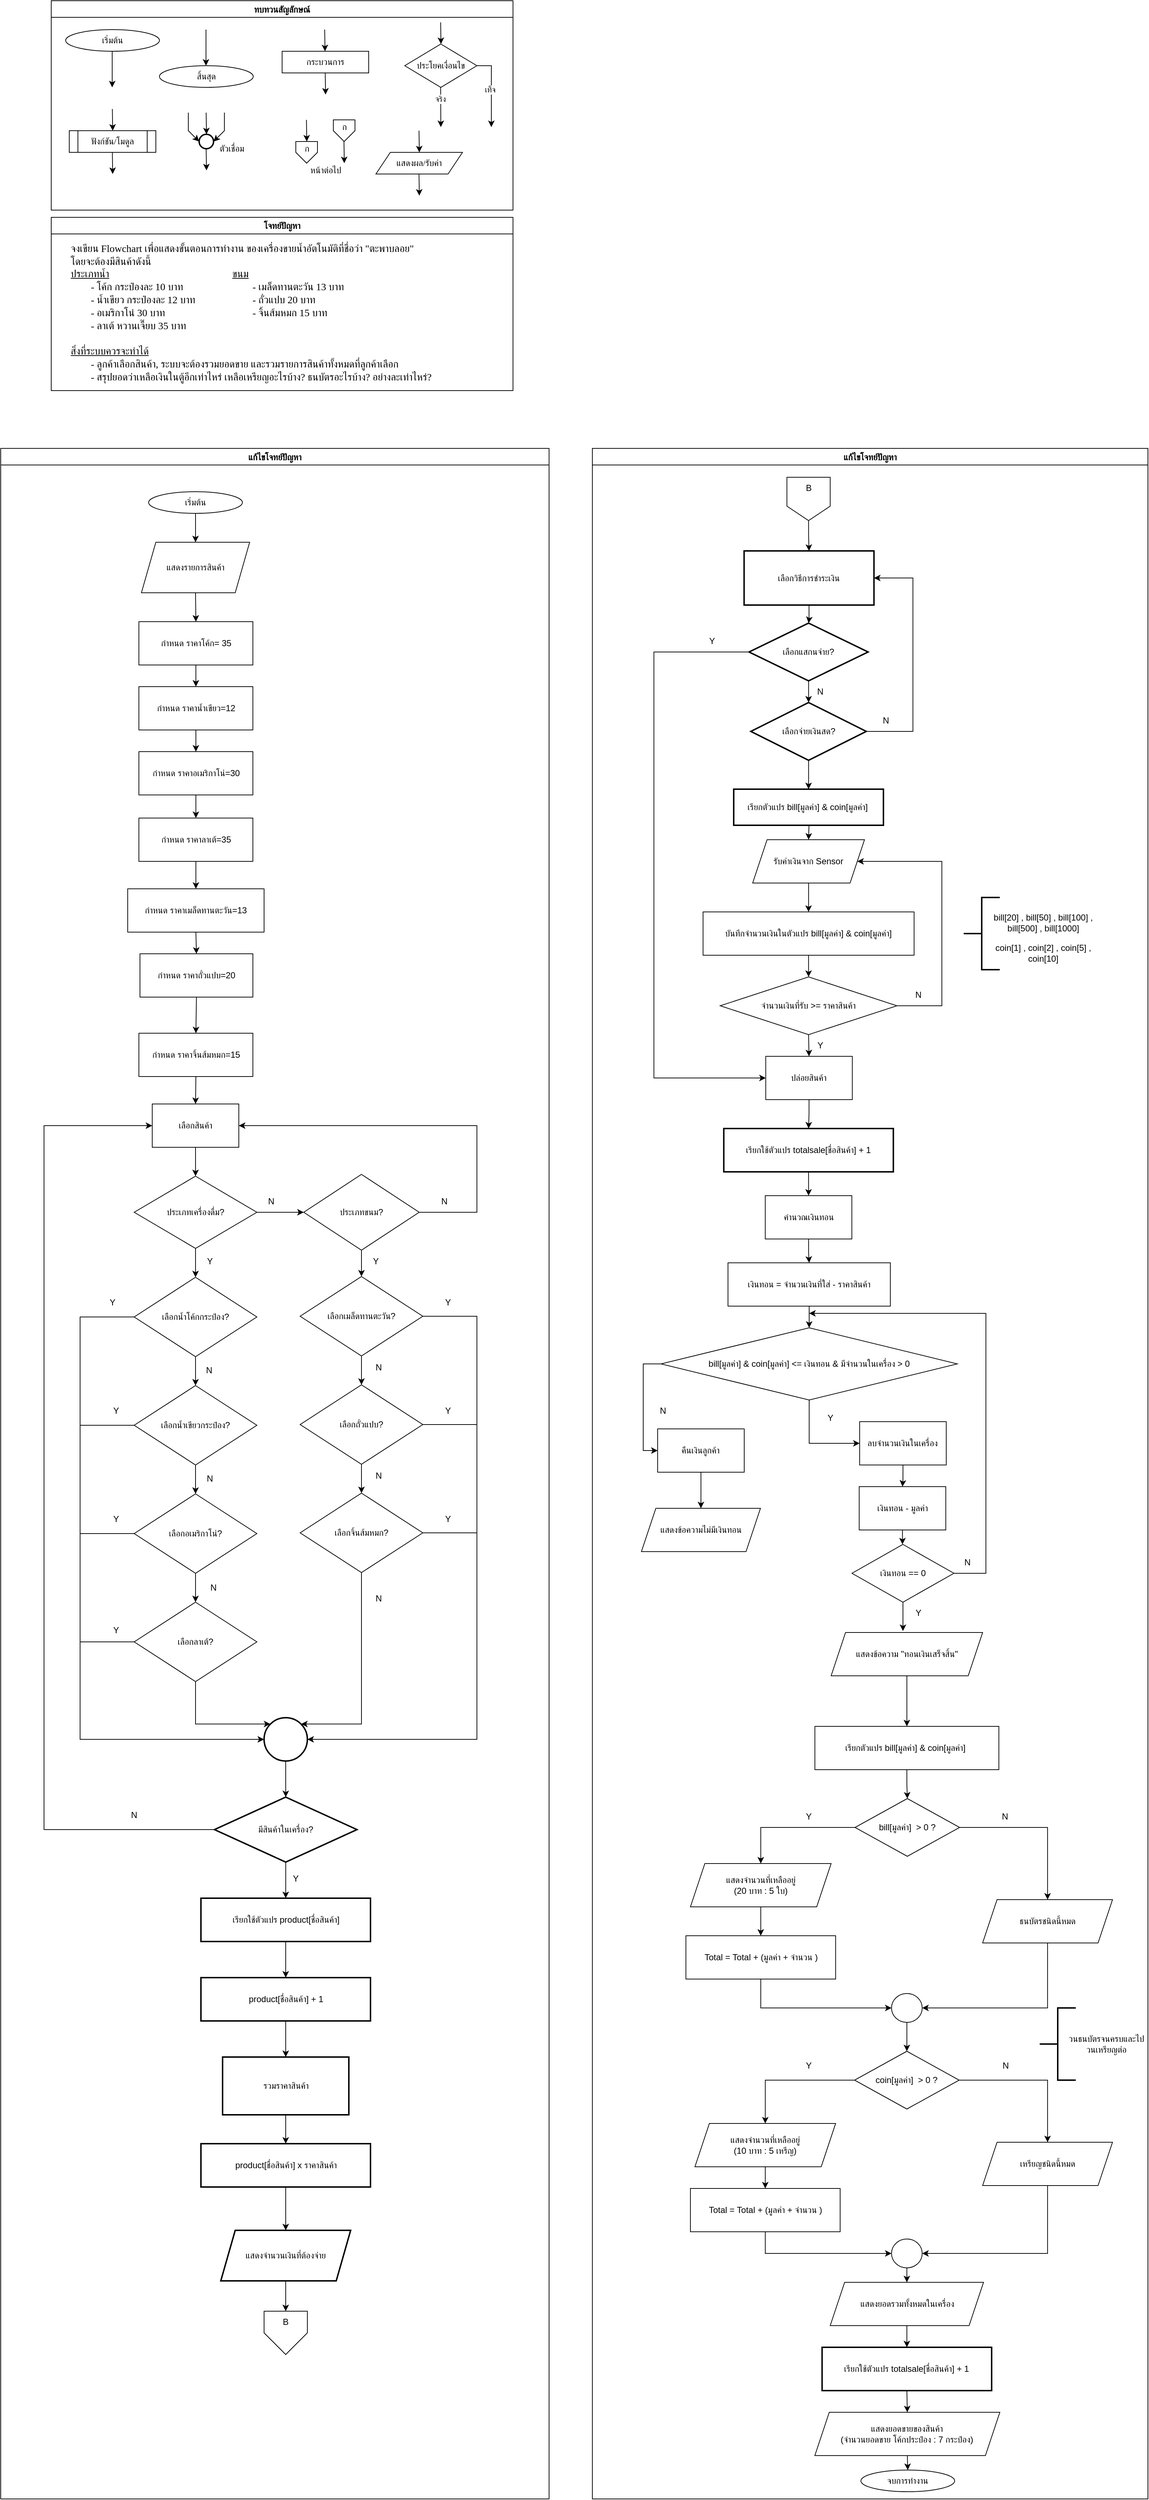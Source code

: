 <mxfile version="28.0.4">
  <diagram name="Page-1" id="JA7AuRwboQ2SxRRaLnH3">
    <mxGraphModel dx="4964" dy="2243" grid="1" gridSize="10" guides="1" tooltips="1" connect="1" arrows="1" fold="1" page="1" pageScale="1" pageWidth="827" pageHeight="1169" math="0" shadow="0">
      <root>
        <mxCell id="0" />
        <mxCell id="1" parent="0" />
        <mxCell id="yYuNxYYHxpmEYEaA_S8B-39" value="ทบทวนสัญลักษณ์" style="swimlane;fontFamily=Sarabun;fontSource=https%3A%2F%2Ffonts.googleapis.com%2Fcss%3Ffamily%3DSarabun;" parent="1" vertex="1">
          <mxGeometry x="-720" y="20" width="640" height="290" as="geometry" />
        </mxCell>
        <mxCell id="yYuNxYYHxpmEYEaA_S8B-40" value="&lt;font data-font-src=&quot;https://fonts.googleapis.com/css?family=Sarabun&quot; face=&quot;Sarabun&quot;&gt;เริ่มต้น&lt;/font&gt;" style="ellipse;whiteSpace=wrap;html=1;" parent="yYuNxYYHxpmEYEaA_S8B-39" vertex="1">
          <mxGeometry x="20" y="40" width="130" height="30" as="geometry" />
        </mxCell>
        <mxCell id="yYuNxYYHxpmEYEaA_S8B-41" value="" style="endArrow=classic;html=1;rounded=0;" parent="yYuNxYYHxpmEYEaA_S8B-39" edge="1">
          <mxGeometry width="50" height="50" relative="1" as="geometry">
            <mxPoint x="84.5" y="70" as="sourcePoint" />
            <mxPoint x="84.5" y="120" as="targetPoint" />
          </mxGeometry>
        </mxCell>
        <mxCell id="yYuNxYYHxpmEYEaA_S8B-42" value="&lt;font face=&quot;Sarabun&quot;&gt;สิ้นสุด&lt;/font&gt;" style="ellipse;whiteSpace=wrap;html=1;" parent="yYuNxYYHxpmEYEaA_S8B-39" vertex="1">
          <mxGeometry x="150" y="90" width="130" height="30" as="geometry" />
        </mxCell>
        <mxCell id="yYuNxYYHxpmEYEaA_S8B-43" value="" style="endArrow=classic;html=1;rounded=0;" parent="yYuNxYYHxpmEYEaA_S8B-39" edge="1">
          <mxGeometry width="50" height="50" relative="1" as="geometry">
            <mxPoint x="214.5" y="40" as="sourcePoint" />
            <mxPoint x="214.5" y="90" as="targetPoint" />
          </mxGeometry>
        </mxCell>
        <mxCell id="yYuNxYYHxpmEYEaA_S8B-44" value="กระบวนการ" style="rounded=0;whiteSpace=wrap;html=1;fontFamily=Sarabun;fontSource=https%3A%2F%2Ffonts.googleapis.com%2Fcss%3Ffamily%3DSarabun;" parent="yYuNxYYHxpmEYEaA_S8B-39" vertex="1">
          <mxGeometry x="320" y="70" width="120" height="30" as="geometry" />
        </mxCell>
        <mxCell id="yYuNxYYHxpmEYEaA_S8B-45" value="" style="endArrow=classic;html=1;rounded=0;" parent="yYuNxYYHxpmEYEaA_S8B-39" edge="1">
          <mxGeometry width="50" height="50" relative="1" as="geometry">
            <mxPoint x="379" y="40" as="sourcePoint" />
            <mxPoint x="379.5" y="70" as="targetPoint" />
          </mxGeometry>
        </mxCell>
        <mxCell id="yYuNxYYHxpmEYEaA_S8B-46" value="" style="endArrow=classic;html=1;rounded=0;" parent="yYuNxYYHxpmEYEaA_S8B-39" edge="1">
          <mxGeometry width="50" height="50" relative="1" as="geometry">
            <mxPoint x="379.75" y="100" as="sourcePoint" />
            <mxPoint x="380.25" y="130" as="targetPoint" />
          </mxGeometry>
        </mxCell>
        <mxCell id="yYuNxYYHxpmEYEaA_S8B-47" value="ประโยคเงื่อนไข" style="rhombus;whiteSpace=wrap;html=1;fontFamily=Sarabun;fontSource=https%3A%2F%2Ffonts.googleapis.com%2Fcss%3Ffamily%3DSarabun;" parent="yYuNxYYHxpmEYEaA_S8B-39" vertex="1">
          <mxGeometry x="490" y="60" width="100" height="60" as="geometry" />
        </mxCell>
        <mxCell id="yYuNxYYHxpmEYEaA_S8B-48" value="" style="endArrow=classic;html=1;rounded=0;" parent="yYuNxYYHxpmEYEaA_S8B-39" edge="1">
          <mxGeometry width="50" height="50" relative="1" as="geometry">
            <mxPoint x="539.71" y="30" as="sourcePoint" />
            <mxPoint x="540.21" y="60" as="targetPoint" />
          </mxGeometry>
        </mxCell>
        <mxCell id="yYuNxYYHxpmEYEaA_S8B-49" value="" style="endArrow=classic;html=1;rounded=0;" parent="yYuNxYYHxpmEYEaA_S8B-39" edge="1">
          <mxGeometry width="50" height="50" relative="1" as="geometry">
            <mxPoint x="539.71" y="120" as="sourcePoint" />
            <mxPoint x="540" y="175" as="targetPoint" />
          </mxGeometry>
        </mxCell>
        <mxCell id="yYuNxYYHxpmEYEaA_S8B-50" value="จริง" style="edgeLabel;html=1;align=center;verticalAlign=middle;resizable=0;points=[];fontFamily=Sarabun;fontSource=https%3A%2F%2Ffonts.googleapis.com%2Fcss%3Ffamily%3DSarabun;" parent="yYuNxYYHxpmEYEaA_S8B-49" vertex="1" connectable="0">
          <mxGeometry x="-0.414" y="-1" relative="1" as="geometry">
            <mxPoint as="offset" />
          </mxGeometry>
        </mxCell>
        <mxCell id="yYuNxYYHxpmEYEaA_S8B-51" value="" style="endArrow=classic;html=1;rounded=0;exitX=1;exitY=0.5;exitDx=0;exitDy=0;" parent="yYuNxYYHxpmEYEaA_S8B-39" source="yYuNxYYHxpmEYEaA_S8B-47" edge="1">
          <mxGeometry width="50" height="50" relative="1" as="geometry">
            <mxPoint x="620" y="95" as="sourcePoint" />
            <mxPoint x="610" y="175" as="targetPoint" />
            <Array as="points">
              <mxPoint x="610" y="90" />
            </Array>
          </mxGeometry>
        </mxCell>
        <mxCell id="yYuNxYYHxpmEYEaA_S8B-52" value="&lt;font data-font-src=&quot;https://fonts.googleapis.com/css?family=Sarabun&quot; face=&quot;Sarabun&quot;&gt;เท็จ&lt;/font&gt;" style="edgeLabel;html=1;align=center;verticalAlign=middle;resizable=0;points=[];" parent="yYuNxYYHxpmEYEaA_S8B-51" vertex="1" connectable="0">
          <mxGeometry x="-0.002" y="-2" relative="1" as="geometry">
            <mxPoint as="offset" />
          </mxGeometry>
        </mxCell>
        <mxCell id="yYuNxYYHxpmEYEaA_S8B-53" value="&lt;font data-font-src=&quot;https://fonts.googleapis.com/css?family=Sarabun&quot; face=&quot;Sarabun&quot;&gt;ฟังก์ชัน/โมดูล&lt;/font&gt;" style="shape=process;whiteSpace=wrap;html=1;backgroundOutline=1;" parent="yYuNxYYHxpmEYEaA_S8B-39" vertex="1">
          <mxGeometry x="25" y="180" width="120" height="30" as="geometry" />
        </mxCell>
        <mxCell id="yYuNxYYHxpmEYEaA_S8B-54" value="" style="endArrow=classic;html=1;rounded=0;" parent="yYuNxYYHxpmEYEaA_S8B-39" edge="1">
          <mxGeometry width="50" height="50" relative="1" as="geometry">
            <mxPoint x="84.71" y="150" as="sourcePoint" />
            <mxPoint x="85.21" y="180" as="targetPoint" />
          </mxGeometry>
        </mxCell>
        <mxCell id="yYuNxYYHxpmEYEaA_S8B-55" value="" style="endArrow=classic;html=1;rounded=0;" parent="yYuNxYYHxpmEYEaA_S8B-39" edge="1">
          <mxGeometry width="50" height="50" relative="1" as="geometry">
            <mxPoint x="84.71" y="210" as="sourcePoint" />
            <mxPoint x="85.21" y="240" as="targetPoint" />
          </mxGeometry>
        </mxCell>
        <mxCell id="yYuNxYYHxpmEYEaA_S8B-56" value="" style="strokeWidth=2;html=1;shape=mxgraph.flowchart.start_2;whiteSpace=wrap;" parent="yYuNxYYHxpmEYEaA_S8B-39" vertex="1">
          <mxGeometry x="205" y="185" width="20" height="20" as="geometry" />
        </mxCell>
        <mxCell id="yYuNxYYHxpmEYEaA_S8B-57" value="" style="endArrow=classic;html=1;rounded=0;" parent="yYuNxYYHxpmEYEaA_S8B-39" edge="1">
          <mxGeometry width="50" height="50" relative="1" as="geometry">
            <mxPoint x="214.71" y="155" as="sourcePoint" />
            <mxPoint x="215.21" y="185" as="targetPoint" />
          </mxGeometry>
        </mxCell>
        <mxCell id="yYuNxYYHxpmEYEaA_S8B-58" value="" style="endArrow=classic;html=1;rounded=0;entryX=0;entryY=0.5;entryDx=0;entryDy=0;entryPerimeter=0;" parent="yYuNxYYHxpmEYEaA_S8B-39" target="yYuNxYYHxpmEYEaA_S8B-56" edge="1">
          <mxGeometry width="50" height="50" relative="1" as="geometry">
            <mxPoint x="190.0" y="155" as="sourcePoint" />
            <mxPoint x="190.5" y="185" as="targetPoint" />
            <Array as="points">
              <mxPoint x="190" y="180" />
            </Array>
          </mxGeometry>
        </mxCell>
        <mxCell id="yYuNxYYHxpmEYEaA_S8B-59" value="" style="endArrow=classic;html=1;rounded=0;entryX=1;entryY=0.5;entryDx=0;entryDy=0;entryPerimeter=0;" parent="yYuNxYYHxpmEYEaA_S8B-39" target="yYuNxYYHxpmEYEaA_S8B-56" edge="1">
          <mxGeometry width="50" height="50" relative="1" as="geometry">
            <mxPoint x="240.0" y="155" as="sourcePoint" />
            <mxPoint x="240.5" y="185" as="targetPoint" />
            <Array as="points">
              <mxPoint x="240" y="180" />
            </Array>
          </mxGeometry>
        </mxCell>
        <mxCell id="yYuNxYYHxpmEYEaA_S8B-60" value="" style="endArrow=classic;html=1;rounded=0;" parent="yYuNxYYHxpmEYEaA_S8B-39" edge="1">
          <mxGeometry width="50" height="50" relative="1" as="geometry">
            <mxPoint x="214.71" y="205" as="sourcePoint" />
            <mxPoint x="215.21" y="235" as="targetPoint" />
          </mxGeometry>
        </mxCell>
        <mxCell id="yYuNxYYHxpmEYEaA_S8B-61" value="&lt;font data-font-src=&quot;https://fonts.googleapis.com/css?family=Sarabun&quot; face=&quot;Sarabun&quot;&gt;ตัวเชื่อม&lt;/font&gt;" style="text;html=1;align=center;verticalAlign=middle;resizable=0;points=[];autosize=1;strokeColor=none;fillColor=none;" parent="yYuNxYYHxpmEYEaA_S8B-39" vertex="1">
          <mxGeometry x="220" y="190" width="60" height="30" as="geometry" />
        </mxCell>
        <mxCell id="yYuNxYYHxpmEYEaA_S8B-62" value="" style="endArrow=classic;html=1;rounded=0;" parent="yYuNxYYHxpmEYEaA_S8B-39" edge="1">
          <mxGeometry width="50" height="50" relative="1" as="geometry">
            <mxPoint x="353.71" y="165" as="sourcePoint" />
            <mxPoint x="354.21" y="195" as="targetPoint" />
          </mxGeometry>
        </mxCell>
        <mxCell id="yYuNxYYHxpmEYEaA_S8B-63" value="" style="verticalLabelPosition=bottom;verticalAlign=top;html=1;shape=offPageConnector;rounded=0;size=0.5;" parent="yYuNxYYHxpmEYEaA_S8B-39" vertex="1">
          <mxGeometry x="339" y="195" width="30" height="30" as="geometry" />
        </mxCell>
        <mxCell id="yYuNxYYHxpmEYEaA_S8B-64" value="" style="endArrow=classic;html=1;rounded=0;" parent="yYuNxYYHxpmEYEaA_S8B-39" edge="1">
          <mxGeometry width="50" height="50" relative="1" as="geometry">
            <mxPoint x="405.71" y="195" as="sourcePoint" />
            <mxPoint x="406.21" y="225" as="targetPoint" />
          </mxGeometry>
        </mxCell>
        <mxCell id="yYuNxYYHxpmEYEaA_S8B-65" value="" style="verticalLabelPosition=bottom;verticalAlign=top;html=1;shape=offPageConnector;rounded=0;size=0.5;" parent="yYuNxYYHxpmEYEaA_S8B-39" vertex="1">
          <mxGeometry x="391" y="165" width="30" height="30" as="geometry" />
        </mxCell>
        <mxCell id="yYuNxYYHxpmEYEaA_S8B-66" value="หน้าต่อไป" style="text;html=1;align=center;verticalAlign=middle;resizable=0;points=[];autosize=1;strokeColor=none;fillColor=none;fontFamily=Sarabun;fontSource=https%3A%2F%2Ffonts.googleapis.com%2Fcss%3Ffamily%3DSarabun;" parent="yYuNxYYHxpmEYEaA_S8B-39" vertex="1">
          <mxGeometry x="345" y="220" width="70" height="30" as="geometry" />
        </mxCell>
        <mxCell id="yYuNxYYHxpmEYEaA_S8B-67" value="ก" style="text;html=1;align=center;verticalAlign=middle;resizable=0;points=[];autosize=1;strokeColor=none;fillColor=none;fontFamily=Sarabun;fontSource=https%3A%2F%2Ffonts.googleapis.com%2Fcss%3Ffamily%3DSarabun;" parent="yYuNxYYHxpmEYEaA_S8B-39" vertex="1">
          <mxGeometry x="339" y="190" width="30" height="30" as="geometry" />
        </mxCell>
        <mxCell id="yYuNxYYHxpmEYEaA_S8B-68" value="ก" style="text;html=1;align=center;verticalAlign=middle;resizable=0;points=[];autosize=1;strokeColor=none;fillColor=none;fontFamily=Sarabun;fontSource=https%3A%2F%2Ffonts.googleapis.com%2Fcss%3Ffamily%3DSarabun;" parent="yYuNxYYHxpmEYEaA_S8B-39" vertex="1">
          <mxGeometry x="391" y="160" width="30" height="30" as="geometry" />
        </mxCell>
        <mxCell id="yYuNxYYHxpmEYEaA_S8B-69" value="แสดงผล/รับค่า" style="shape=parallelogram;perimeter=parallelogramPerimeter;whiteSpace=wrap;html=1;fixedSize=1;fontFamily=Sarabun;fontSource=https%3A%2F%2Ffonts.googleapis.com%2Fcss%3Ffamily%3DSarabun;" parent="yYuNxYYHxpmEYEaA_S8B-39" vertex="1">
          <mxGeometry x="450" y="210" width="120" height="30" as="geometry" />
        </mxCell>
        <mxCell id="yYuNxYYHxpmEYEaA_S8B-70" value="" style="endArrow=classic;html=1;rounded=0;" parent="yYuNxYYHxpmEYEaA_S8B-39" edge="1">
          <mxGeometry width="50" height="50" relative="1" as="geometry">
            <mxPoint x="509.71" y="180" as="sourcePoint" />
            <mxPoint x="510.21" y="210" as="targetPoint" />
          </mxGeometry>
        </mxCell>
        <mxCell id="yYuNxYYHxpmEYEaA_S8B-71" value="" style="endArrow=classic;html=1;rounded=0;" parent="yYuNxYYHxpmEYEaA_S8B-39" edge="1">
          <mxGeometry width="50" height="50" relative="1" as="geometry">
            <mxPoint x="509.71" y="240" as="sourcePoint" />
            <mxPoint x="510.21" y="270" as="targetPoint" />
          </mxGeometry>
        </mxCell>
        <mxCell id="yYuNxYYHxpmEYEaA_S8B-72" value="แก้ไขโจทย์ปัญหา" style="swimlane;fontFamily=Sarabun;fontSource=https%3A%2F%2Ffonts.googleapis.com%2Fcss%3Ffamily%3DSarabun;" parent="1" vertex="1">
          <mxGeometry x="-790" y="640" width="760" height="2840" as="geometry" />
        </mxCell>
        <mxCell id="8HzUCbv0gcw6UOSrvrIM-2" style="edgeStyle=orthogonalEdgeStyle;rounded=0;orthogonalLoop=1;jettySize=auto;html=1;" parent="yYuNxYYHxpmEYEaA_S8B-72" source="yYuNxYYHxpmEYEaA_S8B-73" target="8HzUCbv0gcw6UOSrvrIM-1" edge="1">
          <mxGeometry relative="1" as="geometry" />
        </mxCell>
        <mxCell id="8HzUCbv0gcw6UOSrvrIM-1" value="แสดงรายการสินค้า" style="shape=parallelogram;perimeter=parallelogramPerimeter;whiteSpace=wrap;html=1;fixedSize=1;" parent="yYuNxYYHxpmEYEaA_S8B-72" vertex="1">
          <mxGeometry x="195" y="130" width="150" height="70" as="geometry" />
        </mxCell>
        <mxCell id="8HzUCbv0gcw6UOSrvrIM-6" value="" style="edgeStyle=orthogonalEdgeStyle;rounded=0;orthogonalLoop=1;jettySize=auto;html=1;" parent="yYuNxYYHxpmEYEaA_S8B-72" source="8HzUCbv0gcw6UOSrvrIM-3" target="8HzUCbv0gcw6UOSrvrIM-5" edge="1">
          <mxGeometry relative="1" as="geometry" />
        </mxCell>
        <mxCell id="8HzUCbv0gcw6UOSrvrIM-3" value="เลือกสินค้า" style="whiteSpace=wrap;html=1;" parent="yYuNxYYHxpmEYEaA_S8B-72" vertex="1">
          <mxGeometry x="210" y="908" width="120" height="60" as="geometry" />
        </mxCell>
        <mxCell id="8HzUCbv0gcw6UOSrvrIM-8" value="" style="edgeStyle=orthogonalEdgeStyle;rounded=0;orthogonalLoop=1;jettySize=auto;html=1;" parent="yYuNxYYHxpmEYEaA_S8B-72" source="8HzUCbv0gcw6UOSrvrIM-5" target="8HzUCbv0gcw6UOSrvrIM-7" edge="1">
          <mxGeometry relative="1" as="geometry" />
        </mxCell>
        <mxCell id="8HzUCbv0gcw6UOSrvrIM-10" value="" style="edgeStyle=orthogonalEdgeStyle;rounded=0;orthogonalLoop=1;jettySize=auto;html=1;" parent="yYuNxYYHxpmEYEaA_S8B-72" source="8HzUCbv0gcw6UOSrvrIM-5" target="8HzUCbv0gcw6UOSrvrIM-9" edge="1">
          <mxGeometry relative="1" as="geometry" />
        </mxCell>
        <mxCell id="8HzUCbv0gcw6UOSrvrIM-5" value="ประเภทเครื่องดื่ม?" style="rhombus;whiteSpace=wrap;html=1;" parent="yYuNxYYHxpmEYEaA_S8B-72" vertex="1">
          <mxGeometry x="185" y="1008" width="170" height="100" as="geometry" />
        </mxCell>
        <mxCell id="8HzUCbv0gcw6UOSrvrIM-53" style="edgeStyle=orthogonalEdgeStyle;rounded=0;orthogonalLoop=1;jettySize=auto;html=1;exitX=0.5;exitY=1;exitDx=0;exitDy=0;" parent="yYuNxYYHxpmEYEaA_S8B-72" source="8HzUCbv0gcw6UOSrvrIM-7" target="8HzUCbv0gcw6UOSrvrIM-49" edge="1">
          <mxGeometry relative="1" as="geometry" />
        </mxCell>
        <mxCell id="8HzUCbv0gcw6UOSrvrIM-61" style="edgeStyle=orthogonalEdgeStyle;rounded=0;orthogonalLoop=1;jettySize=auto;html=1;exitX=1;exitY=0.5;exitDx=0;exitDy=0;entryX=1;entryY=0.5;entryDx=0;entryDy=0;" parent="yYuNxYYHxpmEYEaA_S8B-72" source="8HzUCbv0gcw6UOSrvrIM-7" target="8HzUCbv0gcw6UOSrvrIM-3" edge="1">
          <mxGeometry relative="1" as="geometry">
            <Array as="points">
              <mxPoint x="660" y="1058" />
              <mxPoint x="660" y="938" />
            </Array>
          </mxGeometry>
        </mxCell>
        <mxCell id="8HzUCbv0gcw6UOSrvrIM-7" value="ประเภทขนม?" style="rhombus;whiteSpace=wrap;html=1;" parent="yYuNxYYHxpmEYEaA_S8B-72" vertex="1">
          <mxGeometry x="420" y="1005.5" width="160" height="105" as="geometry" />
        </mxCell>
        <mxCell id="8HzUCbv0gcw6UOSrvrIM-12" value="" style="edgeStyle=orthogonalEdgeStyle;rounded=0;orthogonalLoop=1;jettySize=auto;html=1;" parent="yYuNxYYHxpmEYEaA_S8B-72" source="8HzUCbv0gcw6UOSrvrIM-9" target="8HzUCbv0gcw6UOSrvrIM-11" edge="1">
          <mxGeometry relative="1" as="geometry" />
        </mxCell>
        <mxCell id="8HzUCbv0gcw6UOSrvrIM-9" value="เลือกน้ำโค้กกระป๋อง?" style="rhombus;whiteSpace=wrap;html=1;" parent="yYuNxYYHxpmEYEaA_S8B-72" vertex="1">
          <mxGeometry x="185" y="1148" width="170" height="110" as="geometry" />
        </mxCell>
        <mxCell id="8HzUCbv0gcw6UOSrvrIM-14" value="" style="edgeStyle=orthogonalEdgeStyle;rounded=0;orthogonalLoop=1;jettySize=auto;html=1;" parent="yYuNxYYHxpmEYEaA_S8B-72" source="8HzUCbv0gcw6UOSrvrIM-11" target="8HzUCbv0gcw6UOSrvrIM-13" edge="1">
          <mxGeometry relative="1" as="geometry" />
        </mxCell>
        <mxCell id="8HzUCbv0gcw6UOSrvrIM-11" value="เลือกน้ำเขียวกระป๋อง?" style="rhombus;whiteSpace=wrap;html=1;" parent="yYuNxYYHxpmEYEaA_S8B-72" vertex="1">
          <mxGeometry x="185" y="1298" width="170" height="110" as="geometry" />
        </mxCell>
        <mxCell id="8HzUCbv0gcw6UOSrvrIM-16" value="" style="edgeStyle=orthogonalEdgeStyle;rounded=0;orthogonalLoop=1;jettySize=auto;html=1;" parent="yYuNxYYHxpmEYEaA_S8B-72" source="8HzUCbv0gcw6UOSrvrIM-13" target="8HzUCbv0gcw6UOSrvrIM-15" edge="1">
          <mxGeometry relative="1" as="geometry" />
        </mxCell>
        <mxCell id="8HzUCbv0gcw6UOSrvrIM-13" value="เลือกอเมริกาโน่?" style="rhombus;whiteSpace=wrap;html=1;" parent="yYuNxYYHxpmEYEaA_S8B-72" vertex="1">
          <mxGeometry x="185" y="1448" width="170" height="110" as="geometry" />
        </mxCell>
        <mxCell id="8HzUCbv0gcw6UOSrvrIM-15" value="เลือกลาเต้?" style="rhombus;whiteSpace=wrap;html=1;" parent="yYuNxYYHxpmEYEaA_S8B-72" vertex="1">
          <mxGeometry x="185" y="1598" width="170" height="110" as="geometry" />
        </mxCell>
        <mxCell id="8HzUCbv0gcw6UOSrvrIM-65" value="" style="edgeStyle=orthogonalEdgeStyle;rounded=0;orthogonalLoop=1;jettySize=auto;html=1;" parent="yYuNxYYHxpmEYEaA_S8B-72" source="8HzUCbv0gcw6UOSrvrIM-17" target="8HzUCbv0gcw6UOSrvrIM-64" edge="1">
          <mxGeometry relative="1" as="geometry" />
        </mxCell>
        <mxCell id="8HzUCbv0gcw6UOSrvrIM-17" value="" style="strokeWidth=2;html=1;shape=mxgraph.flowchart.start_2;whiteSpace=wrap;" parent="yYuNxYYHxpmEYEaA_S8B-72" vertex="1">
          <mxGeometry x="365" y="1758" width="60" height="60" as="geometry" />
        </mxCell>
        <mxCell id="8HzUCbv0gcw6UOSrvrIM-39" style="edgeStyle=orthogonalEdgeStyle;rounded=0;orthogonalLoop=1;jettySize=auto;html=1;exitX=0.5;exitY=1;exitDx=0;exitDy=0;entryX=0.145;entryY=0.145;entryDx=0;entryDy=0;entryPerimeter=0;" parent="yYuNxYYHxpmEYEaA_S8B-72" source="8HzUCbv0gcw6UOSrvrIM-15" target="8HzUCbv0gcw6UOSrvrIM-17" edge="1">
          <mxGeometry relative="1" as="geometry">
            <Array as="points">
              <mxPoint x="270" y="1767" />
            </Array>
          </mxGeometry>
        </mxCell>
        <mxCell id="8HzUCbv0gcw6UOSrvrIM-40" style="edgeStyle=orthogonalEdgeStyle;rounded=0;orthogonalLoop=1;jettySize=auto;html=1;entryX=0;entryY=0.5;entryDx=0;entryDy=0;entryPerimeter=0;exitX=0;exitY=0.5;exitDx=0;exitDy=0;" parent="yYuNxYYHxpmEYEaA_S8B-72" source="8HzUCbv0gcw6UOSrvrIM-9" target="8HzUCbv0gcw6UOSrvrIM-17" edge="1">
          <mxGeometry relative="1" as="geometry">
            <mxPoint x="185" y="1058" as="sourcePoint" />
            <Array as="points">
              <mxPoint x="110" y="1203" />
              <mxPoint x="110" y="1788" />
            </Array>
          </mxGeometry>
        </mxCell>
        <mxCell id="8HzUCbv0gcw6UOSrvrIM-46" value="N" style="text;html=1;align=center;verticalAlign=middle;whiteSpace=wrap;rounded=0;" parent="yYuNxYYHxpmEYEaA_S8B-72" vertex="1">
          <mxGeometry x="265" y="1563" width="60" height="30" as="geometry" />
        </mxCell>
        <mxCell id="8HzUCbv0gcw6UOSrvrIM-47" value="N" style="text;html=1;align=center;verticalAlign=middle;whiteSpace=wrap;rounded=0;" parent="yYuNxYYHxpmEYEaA_S8B-72" vertex="1">
          <mxGeometry x="260" y="1412" width="60" height="30" as="geometry" />
        </mxCell>
        <mxCell id="8HzUCbv0gcw6UOSrvrIM-48" value="N" style="text;html=1;align=center;verticalAlign=middle;whiteSpace=wrap;rounded=0;" parent="yYuNxYYHxpmEYEaA_S8B-72" vertex="1">
          <mxGeometry x="259" y="1262" width="60" height="30" as="geometry" />
        </mxCell>
        <mxCell id="8HzUCbv0gcw6UOSrvrIM-54" style="edgeStyle=orthogonalEdgeStyle;rounded=0;orthogonalLoop=1;jettySize=auto;html=1;exitX=0.5;exitY=1;exitDx=0;exitDy=0;entryX=0.5;entryY=0;entryDx=0;entryDy=0;" parent="yYuNxYYHxpmEYEaA_S8B-72" source="8HzUCbv0gcw6UOSrvrIM-49" target="8HzUCbv0gcw6UOSrvrIM-50" edge="1">
          <mxGeometry relative="1" as="geometry" />
        </mxCell>
        <mxCell id="8HzUCbv0gcw6UOSrvrIM-49" value="เลือกเมล็ดทานตะวัน?" style="rhombus;whiteSpace=wrap;html=1;" parent="yYuNxYYHxpmEYEaA_S8B-72" vertex="1">
          <mxGeometry x="415" y="1147" width="170" height="110" as="geometry" />
        </mxCell>
        <mxCell id="8HzUCbv0gcw6UOSrvrIM-55" style="edgeStyle=orthogonalEdgeStyle;rounded=0;orthogonalLoop=1;jettySize=auto;html=1;exitX=0.5;exitY=1;exitDx=0;exitDy=0;entryX=0.5;entryY=0;entryDx=0;entryDy=0;" parent="yYuNxYYHxpmEYEaA_S8B-72" source="8HzUCbv0gcw6UOSrvrIM-50" target="8HzUCbv0gcw6UOSrvrIM-51" edge="1">
          <mxGeometry relative="1" as="geometry" />
        </mxCell>
        <mxCell id="8HzUCbv0gcw6UOSrvrIM-50" value="เลือกถั่วแปบ?" style="rhombus;whiteSpace=wrap;html=1;" parent="yYuNxYYHxpmEYEaA_S8B-72" vertex="1">
          <mxGeometry x="415" y="1297" width="170" height="110" as="geometry" />
        </mxCell>
        <mxCell id="8HzUCbv0gcw6UOSrvrIM-51" value="เลือกจิ้นส้มหมก?" style="rhombus;whiteSpace=wrap;html=1;" parent="yYuNxYYHxpmEYEaA_S8B-72" vertex="1">
          <mxGeometry x="415" y="1447" width="170" height="110" as="geometry" />
        </mxCell>
        <mxCell id="8HzUCbv0gcw6UOSrvrIM-56" style="edgeStyle=orthogonalEdgeStyle;rounded=0;orthogonalLoop=1;jettySize=auto;html=1;exitX=1;exitY=0.5;exitDx=0;exitDy=0;entryX=1;entryY=0.5;entryDx=0;entryDy=0;entryPerimeter=0;" parent="yYuNxYYHxpmEYEaA_S8B-72" source="8HzUCbv0gcw6UOSrvrIM-49" target="8HzUCbv0gcw6UOSrvrIM-17" edge="1">
          <mxGeometry relative="1" as="geometry">
            <Array as="points">
              <mxPoint x="660" y="1202" />
              <mxPoint x="660" y="1788" />
            </Array>
          </mxGeometry>
        </mxCell>
        <mxCell id="8HzUCbv0gcw6UOSrvrIM-59" style="edgeStyle=orthogonalEdgeStyle;rounded=0;orthogonalLoop=1;jettySize=auto;html=1;exitX=0.5;exitY=1;exitDx=0;exitDy=0;entryX=0.855;entryY=0.145;entryDx=0;entryDy=0;entryPerimeter=0;" parent="yYuNxYYHxpmEYEaA_S8B-72" source="8HzUCbv0gcw6UOSrvrIM-51" target="8HzUCbv0gcw6UOSrvrIM-17" edge="1">
          <mxGeometry relative="1" as="geometry">
            <Array as="points">
              <mxPoint x="500" y="1767" />
            </Array>
          </mxGeometry>
        </mxCell>
        <mxCell id="8HzUCbv0gcw6UOSrvrIM-60" value="N" style="text;html=1;align=center;verticalAlign=middle;whiteSpace=wrap;rounded=0;" parent="yYuNxYYHxpmEYEaA_S8B-72" vertex="1">
          <mxGeometry x="345" y="1028" width="60" height="30" as="geometry" />
        </mxCell>
        <mxCell id="8HzUCbv0gcw6UOSrvrIM-62" value="Y" style="text;html=1;align=center;verticalAlign=middle;whiteSpace=wrap;rounded=0;" parent="yYuNxYYHxpmEYEaA_S8B-72" vertex="1">
          <mxGeometry x="260" y="1110.5" width="60" height="30" as="geometry" />
        </mxCell>
        <mxCell id="8HzUCbv0gcw6UOSrvrIM-63" value="Y" style="text;html=1;align=center;verticalAlign=middle;whiteSpace=wrap;rounded=0;" parent="yYuNxYYHxpmEYEaA_S8B-72" vertex="1">
          <mxGeometry x="490" y="1110.5" width="60" height="30" as="geometry" />
        </mxCell>
        <mxCell id="8HzUCbv0gcw6UOSrvrIM-66" style="edgeStyle=orthogonalEdgeStyle;rounded=0;orthogonalLoop=1;jettySize=auto;html=1;exitX=0;exitY=0.5;exitDx=0;exitDy=0;entryX=0;entryY=0.5;entryDx=0;entryDy=0;" parent="yYuNxYYHxpmEYEaA_S8B-72" source="8HzUCbv0gcw6UOSrvrIM-64" target="8HzUCbv0gcw6UOSrvrIM-3" edge="1">
          <mxGeometry relative="1" as="geometry">
            <Array as="points">
              <mxPoint x="60" y="1913" />
              <mxPoint x="60" y="938" />
            </Array>
          </mxGeometry>
        </mxCell>
        <mxCell id="ni3z--fDGpLjMR_EMpEM-2" value="" style="edgeStyle=orthogonalEdgeStyle;rounded=0;orthogonalLoop=1;jettySize=auto;html=1;" edge="1" parent="yYuNxYYHxpmEYEaA_S8B-72" source="8HzUCbv0gcw6UOSrvrIM-64" target="ni3z--fDGpLjMR_EMpEM-1">
          <mxGeometry relative="1" as="geometry" />
        </mxCell>
        <mxCell id="8HzUCbv0gcw6UOSrvrIM-64" value="มีสินค้าในเครื่อง?" style="rhombus;whiteSpace=wrap;html=1;strokeWidth=2;" parent="yYuNxYYHxpmEYEaA_S8B-72" vertex="1">
          <mxGeometry x="296.25" y="1868" width="197.5" height="90" as="geometry" />
        </mxCell>
        <mxCell id="8HzUCbv0gcw6UOSrvrIM-67" value="Y" style="text;html=1;align=center;verticalAlign=middle;whiteSpace=wrap;rounded=0;" parent="yYuNxYYHxpmEYEaA_S8B-72" vertex="1">
          <mxGeometry x="125" y="1168" width="60" height="30" as="geometry" />
        </mxCell>
        <mxCell id="8HzUCbv0gcw6UOSrvrIM-68" value="Y" style="text;html=1;align=center;verticalAlign=middle;whiteSpace=wrap;rounded=0;" parent="yYuNxYYHxpmEYEaA_S8B-72" vertex="1">
          <mxGeometry x="130" y="1318" width="60" height="30" as="geometry" />
        </mxCell>
        <mxCell id="8HzUCbv0gcw6UOSrvrIM-69" value="Y" style="text;html=1;align=center;verticalAlign=middle;whiteSpace=wrap;rounded=0;" parent="yYuNxYYHxpmEYEaA_S8B-72" vertex="1">
          <mxGeometry x="130" y="1468" width="60" height="30" as="geometry" />
        </mxCell>
        <mxCell id="8HzUCbv0gcw6UOSrvrIM-70" value="Y" style="text;html=1;align=center;verticalAlign=middle;whiteSpace=wrap;rounded=0;" parent="yYuNxYYHxpmEYEaA_S8B-72" vertex="1">
          <mxGeometry x="130" y="1622" width="60" height="30" as="geometry" />
        </mxCell>
        <mxCell id="8HzUCbv0gcw6UOSrvrIM-71" value="Y" style="text;html=1;align=center;verticalAlign=middle;whiteSpace=wrap;rounded=0;" parent="yYuNxYYHxpmEYEaA_S8B-72" vertex="1">
          <mxGeometry x="590" y="1168" width="60" height="30" as="geometry" />
        </mxCell>
        <mxCell id="8HzUCbv0gcw6UOSrvrIM-72" value="Y" style="text;html=1;align=center;verticalAlign=middle;whiteSpace=wrap;rounded=0;" parent="yYuNxYYHxpmEYEaA_S8B-72" vertex="1">
          <mxGeometry x="590" y="1318" width="60" height="30" as="geometry" />
        </mxCell>
        <mxCell id="8HzUCbv0gcw6UOSrvrIM-73" value="Y" style="text;html=1;align=center;verticalAlign=middle;whiteSpace=wrap;rounded=0;" parent="yYuNxYYHxpmEYEaA_S8B-72" vertex="1">
          <mxGeometry x="590" y="1468" width="60" height="30" as="geometry" />
        </mxCell>
        <mxCell id="8HzUCbv0gcw6UOSrvrIM-74" value="N" style="text;html=1;align=center;verticalAlign=middle;whiteSpace=wrap;rounded=0;" parent="yYuNxYYHxpmEYEaA_S8B-72" vertex="1">
          <mxGeometry x="155" y="1878" width="60" height="30" as="geometry" />
        </mxCell>
        <mxCell id="8HzUCbv0gcw6UOSrvrIM-77" value="N" style="text;html=1;align=center;verticalAlign=middle;whiteSpace=wrap;rounded=0;" parent="yYuNxYYHxpmEYEaA_S8B-72" vertex="1">
          <mxGeometry x="493.75" y="1258" width="60" height="30" as="geometry" />
        </mxCell>
        <mxCell id="8HzUCbv0gcw6UOSrvrIM-78" value="N" style="text;html=1;align=center;verticalAlign=middle;whiteSpace=wrap;rounded=0;" parent="yYuNxYYHxpmEYEaA_S8B-72" vertex="1">
          <mxGeometry x="493.75" y="1408" width="60" height="30" as="geometry" />
        </mxCell>
        <mxCell id="8HzUCbv0gcw6UOSrvrIM-79" value="N" style="text;html=1;align=center;verticalAlign=middle;whiteSpace=wrap;rounded=0;" parent="yYuNxYYHxpmEYEaA_S8B-72" vertex="1">
          <mxGeometry x="585" y="1028" width="60" height="30" as="geometry" />
        </mxCell>
        <mxCell id="8HzUCbv0gcw6UOSrvrIM-80" value="Y" style="text;html=1;align=center;verticalAlign=middle;whiteSpace=wrap;rounded=0;" parent="yYuNxYYHxpmEYEaA_S8B-72" vertex="1">
          <mxGeometry x="379" y="1966" width="60" height="30" as="geometry" />
        </mxCell>
        <mxCell id="8HzUCbv0gcw6UOSrvrIM-957" style="edgeStyle=orthogonalEdgeStyle;rounded=0;orthogonalLoop=1;jettySize=auto;html=1;exitX=0.5;exitY=1;exitDx=0;exitDy=0;entryX=0.5;entryY=0;entryDx=0;entryDy=0;" parent="yYuNxYYHxpmEYEaA_S8B-72" source="8HzUCbv0gcw6UOSrvrIM-137" target="ni3z--fDGpLjMR_EMpEM-25" edge="1">
          <mxGeometry relative="1" as="geometry">
            <mxPoint x="395" y="2348" as="targetPoint" />
          </mxGeometry>
        </mxCell>
        <mxCell id="8HzUCbv0gcw6UOSrvrIM-137" value="รวมราคาสินค้า" style="whiteSpace=wrap;html=1;strokeWidth=2;" parent="yYuNxYYHxpmEYEaA_S8B-72" vertex="1">
          <mxGeometry x="307.5" y="2228" width="175" height="80" as="geometry" />
        </mxCell>
        <mxCell id="8HzUCbv0gcw6UOSrvrIM-75" value="N" style="text;html=1;align=center;verticalAlign=middle;whiteSpace=wrap;rounded=0;" parent="yYuNxYYHxpmEYEaA_S8B-72" vertex="1">
          <mxGeometry x="493.75" y="1578" width="60" height="30" as="geometry" />
        </mxCell>
        <mxCell id="8HzUCbv0gcw6UOSrvrIM-42" value="" style="endArrow=none;html=1;rounded=0;entryX=0;entryY=0.5;entryDx=0;entryDy=0;" parent="yYuNxYYHxpmEYEaA_S8B-72" target="8HzUCbv0gcw6UOSrvrIM-9" edge="1">
          <mxGeometry width="50" height="50" relative="1" as="geometry">
            <mxPoint x="110" y="1203" as="sourcePoint" />
            <mxPoint x="210" y="1288" as="targetPoint" />
          </mxGeometry>
        </mxCell>
        <mxCell id="8HzUCbv0gcw6UOSrvrIM-43" value="" style="endArrow=none;html=1;rounded=0;entryX=0;entryY=0.5;entryDx=0;entryDy=0;" parent="yYuNxYYHxpmEYEaA_S8B-72" target="8HzUCbv0gcw6UOSrvrIM-11" edge="1">
          <mxGeometry width="50" height="50" relative="1" as="geometry">
            <mxPoint x="110" y="1353" as="sourcePoint" />
            <mxPoint x="210" y="1448" as="targetPoint" />
          </mxGeometry>
        </mxCell>
        <mxCell id="8HzUCbv0gcw6UOSrvrIM-44" value="" style="endArrow=none;html=1;rounded=0;entryX=0;entryY=0.5;entryDx=0;entryDy=0;" parent="yYuNxYYHxpmEYEaA_S8B-72" target="8HzUCbv0gcw6UOSrvrIM-13" edge="1">
          <mxGeometry width="50" height="50" relative="1" as="geometry">
            <mxPoint x="110" y="1503" as="sourcePoint" />
            <mxPoint x="210" y="1478" as="targetPoint" />
          </mxGeometry>
        </mxCell>
        <mxCell id="8HzUCbv0gcw6UOSrvrIM-45" value="" style="endArrow=none;html=1;rounded=0;entryX=0;entryY=0.5;entryDx=0;entryDy=0;" parent="yYuNxYYHxpmEYEaA_S8B-72" target="8HzUCbv0gcw6UOSrvrIM-15" edge="1">
          <mxGeometry width="50" height="50" relative="1" as="geometry">
            <mxPoint x="110" y="1653" as="sourcePoint" />
            <mxPoint x="210" y="1638" as="targetPoint" />
          </mxGeometry>
        </mxCell>
        <mxCell id="8HzUCbv0gcw6UOSrvrIM-57" value="" style="endArrow=none;html=1;rounded=0;entryX=1;entryY=0.5;entryDx=0;entryDy=0;" parent="yYuNxYYHxpmEYEaA_S8B-72" target="8HzUCbv0gcw6UOSrvrIM-50" edge="1">
          <mxGeometry width="50" height="50" relative="1" as="geometry">
            <mxPoint x="660" y="1352" as="sourcePoint" />
            <mxPoint x="270" y="1558" as="targetPoint" />
          </mxGeometry>
        </mxCell>
        <mxCell id="8HzUCbv0gcw6UOSrvrIM-58" value="" style="endArrow=none;html=1;rounded=0;entryX=1;entryY=0.5;entryDx=0;entryDy=0;" parent="yYuNxYYHxpmEYEaA_S8B-72" target="8HzUCbv0gcw6UOSrvrIM-51" edge="1">
          <mxGeometry width="50" height="50" relative="1" as="geometry">
            <mxPoint x="660" y="1502" as="sourcePoint" />
            <mxPoint x="270" y="1558" as="targetPoint" />
          </mxGeometry>
        </mxCell>
        <mxCell id="yYuNxYYHxpmEYEaA_S8B-73" value="&lt;font data-font-src=&quot;https://fonts.googleapis.com/css?family=Sarabun&quot; face=&quot;Sarabun&quot;&gt;เริ่มต้น&lt;/font&gt;" style="ellipse;whiteSpace=wrap;html=1;" parent="yYuNxYYHxpmEYEaA_S8B-72" vertex="1">
          <mxGeometry x="205" y="60" width="130" height="30" as="geometry" />
        </mxCell>
        <mxCell id="8HzUCbv0gcw6UOSrvrIM-956" value="" style="verticalLabelPosition=bottom;verticalAlign=top;html=1;shape=offPageConnector;rounded=0;size=0.5;" parent="yYuNxYYHxpmEYEaA_S8B-72" vertex="1">
          <mxGeometry x="365" y="2580" width="60" height="60" as="geometry" />
        </mxCell>
        <mxCell id="8HzUCbv0gcw6UOSrvrIM-958" value="B" style="text;html=1;align=center;verticalAlign=middle;whiteSpace=wrap;rounded=0;" parent="yYuNxYYHxpmEYEaA_S8B-72" vertex="1">
          <mxGeometry x="365" y="2580" width="60" height="30" as="geometry" />
        </mxCell>
        <mxCell id="ni3z--fDGpLjMR_EMpEM-8" value="" style="edgeStyle=orthogonalEdgeStyle;rounded=0;orthogonalLoop=1;jettySize=auto;html=1;" edge="1" parent="yYuNxYYHxpmEYEaA_S8B-72" source="ni3z--fDGpLjMR_EMpEM-1" target="ni3z--fDGpLjMR_EMpEM-7">
          <mxGeometry relative="1" as="geometry" />
        </mxCell>
        <mxCell id="ni3z--fDGpLjMR_EMpEM-1" value="เรียกใช้ตัวแปร product[ชื่อสินค้า]" style="whiteSpace=wrap;html=1;strokeWidth=2;" vertex="1" parent="yYuNxYYHxpmEYEaA_S8B-72">
          <mxGeometry x="277.5" y="2008" width="235" height="60" as="geometry" />
        </mxCell>
        <mxCell id="ni3z--fDGpLjMR_EMpEM-24" style="edgeStyle=orthogonalEdgeStyle;rounded=0;orthogonalLoop=1;jettySize=auto;html=1;exitX=0.5;exitY=1;exitDx=0;exitDy=0;entryX=0.5;entryY=0;entryDx=0;entryDy=0;" edge="1" parent="yYuNxYYHxpmEYEaA_S8B-72" source="ni3z--fDGpLjMR_EMpEM-7" target="8HzUCbv0gcw6UOSrvrIM-137">
          <mxGeometry relative="1" as="geometry" />
        </mxCell>
        <mxCell id="ni3z--fDGpLjMR_EMpEM-7" value="product[ชื่อสินค้า] + 1" style="whiteSpace=wrap;html=1;strokeWidth=2;" vertex="1" parent="yYuNxYYHxpmEYEaA_S8B-72">
          <mxGeometry x="277.5" y="2118" width="235" height="60" as="geometry" />
        </mxCell>
        <mxCell id="ni3z--fDGpLjMR_EMpEM-9" style="edgeStyle=orthogonalEdgeStyle;rounded=0;orthogonalLoop=1;jettySize=auto;html=1;exitX=0.5;exitY=1;exitDx=0;exitDy=0;entryX=0.5;entryY=0;entryDx=0;entryDy=0;" edge="1" parent="yYuNxYYHxpmEYEaA_S8B-72" source="ni3z--fDGpLjMR_EMpEM-10" target="ni3z--fDGpLjMR_EMpEM-12">
          <mxGeometry relative="1" as="geometry" />
        </mxCell>
        <mxCell id="ni3z--fDGpLjMR_EMpEM-10" value="กำหนด ราคาโค้ก= 35" style="rounded=0;whiteSpace=wrap;html=1;" vertex="1" parent="yYuNxYYHxpmEYEaA_S8B-72">
          <mxGeometry x="191.5" y="240" width="158" height="60" as="geometry" />
        </mxCell>
        <mxCell id="ni3z--fDGpLjMR_EMpEM-11" style="edgeStyle=orthogonalEdgeStyle;rounded=0;orthogonalLoop=1;jettySize=auto;html=1;exitX=0.5;exitY=1;exitDx=0;exitDy=0;entryX=0.5;entryY=0;entryDx=0;entryDy=0;" edge="1" parent="yYuNxYYHxpmEYEaA_S8B-72" source="ni3z--fDGpLjMR_EMpEM-12" target="ni3z--fDGpLjMR_EMpEM-14">
          <mxGeometry relative="1" as="geometry">
            <mxPoint x="270.5" y="420.0" as="sourcePoint" />
          </mxGeometry>
        </mxCell>
        <mxCell id="ni3z--fDGpLjMR_EMpEM-12" value="กำหนด ราคาน้ำเขียว=12" style="rounded=0;whiteSpace=wrap;html=1;" vertex="1" parent="yYuNxYYHxpmEYEaA_S8B-72">
          <mxGeometry x="191.5" y="330" width="158" height="60" as="geometry" />
        </mxCell>
        <mxCell id="ni3z--fDGpLjMR_EMpEM-13" style="edgeStyle=orthogonalEdgeStyle;rounded=0;orthogonalLoop=1;jettySize=auto;html=1;exitX=0.5;exitY=1;exitDx=0;exitDy=0;entryX=0.5;entryY=0;entryDx=0;entryDy=0;" edge="1" parent="yYuNxYYHxpmEYEaA_S8B-72" source="ni3z--fDGpLjMR_EMpEM-14" target="ni3z--fDGpLjMR_EMpEM-16">
          <mxGeometry relative="1" as="geometry" />
        </mxCell>
        <mxCell id="ni3z--fDGpLjMR_EMpEM-14" value="กำหนด ราคาอเมริกาโน่=30" style="rounded=0;whiteSpace=wrap;html=1;" vertex="1" parent="yYuNxYYHxpmEYEaA_S8B-72">
          <mxGeometry x="191.5" y="420" width="158" height="60" as="geometry" />
        </mxCell>
        <mxCell id="ni3z--fDGpLjMR_EMpEM-15" style="edgeStyle=orthogonalEdgeStyle;rounded=0;orthogonalLoop=1;jettySize=auto;html=1;exitX=0.5;exitY=1;exitDx=0;exitDy=0;entryX=0.5;entryY=0;entryDx=0;entryDy=0;" edge="1" parent="yYuNxYYHxpmEYEaA_S8B-72" source="ni3z--fDGpLjMR_EMpEM-16" target="ni3z--fDGpLjMR_EMpEM-18">
          <mxGeometry relative="1" as="geometry" />
        </mxCell>
        <mxCell id="ni3z--fDGpLjMR_EMpEM-16" value="กำหนด ราคาลาเต้=35" style="rounded=0;whiteSpace=wrap;html=1;" vertex="1" parent="yYuNxYYHxpmEYEaA_S8B-72">
          <mxGeometry x="191.5" y="512" width="158" height="60" as="geometry" />
        </mxCell>
        <mxCell id="ni3z--fDGpLjMR_EMpEM-17" style="edgeStyle=orthogonalEdgeStyle;rounded=0;orthogonalLoop=1;jettySize=auto;html=1;exitX=0.5;exitY=1;exitDx=0;exitDy=0;entryX=0.5;entryY=0;entryDx=0;entryDy=0;" edge="1" parent="yYuNxYYHxpmEYEaA_S8B-72" source="ni3z--fDGpLjMR_EMpEM-18" target="ni3z--fDGpLjMR_EMpEM-20">
          <mxGeometry relative="1" as="geometry" />
        </mxCell>
        <mxCell id="ni3z--fDGpLjMR_EMpEM-18" value="กำหนด ราคาเมล็ดทานตะวัน=13" style="rounded=0;whiteSpace=wrap;html=1;" vertex="1" parent="yYuNxYYHxpmEYEaA_S8B-72">
          <mxGeometry x="176" y="610" width="189" height="60" as="geometry" />
        </mxCell>
        <mxCell id="ni3z--fDGpLjMR_EMpEM-19" style="edgeStyle=orthogonalEdgeStyle;rounded=0;orthogonalLoop=1;jettySize=auto;html=1;exitX=0.5;exitY=1;exitDx=0;exitDy=0;entryX=0.5;entryY=0;entryDx=0;entryDy=0;" edge="1" parent="yYuNxYYHxpmEYEaA_S8B-72" source="ni3z--fDGpLjMR_EMpEM-20" target="ni3z--fDGpLjMR_EMpEM-21">
          <mxGeometry relative="1" as="geometry">
            <mxPoint x="269.25" y="780" as="sourcePoint" />
            <Array as="points">
              <mxPoint x="271" y="760" />
            </Array>
          </mxGeometry>
        </mxCell>
        <mxCell id="ni3z--fDGpLjMR_EMpEM-20" value="กำหนด ราคาถั่วแปบ=20" style="rounded=0;whiteSpace=wrap;html=1;" vertex="1" parent="yYuNxYYHxpmEYEaA_S8B-72">
          <mxGeometry x="193" y="700" width="156.5" height="60" as="geometry" />
        </mxCell>
        <mxCell id="ni3z--fDGpLjMR_EMpEM-23" style="edgeStyle=orthogonalEdgeStyle;rounded=0;orthogonalLoop=1;jettySize=auto;html=1;exitX=0.5;exitY=1;exitDx=0;exitDy=0;entryX=0.5;entryY=0;entryDx=0;entryDy=0;" edge="1" parent="yYuNxYYHxpmEYEaA_S8B-72" source="ni3z--fDGpLjMR_EMpEM-21" target="8HzUCbv0gcw6UOSrvrIM-3">
          <mxGeometry relative="1" as="geometry" />
        </mxCell>
        <mxCell id="ni3z--fDGpLjMR_EMpEM-21" value="กำหนด ราคาจิ้นส้มหมก=15" style="rounded=0;whiteSpace=wrap;html=1;" vertex="1" parent="yYuNxYYHxpmEYEaA_S8B-72">
          <mxGeometry x="191.5" y="810" width="158" height="60" as="geometry" />
        </mxCell>
        <mxCell id="ni3z--fDGpLjMR_EMpEM-22" value="" style="endArrow=classic;html=1;rounded=0;exitX=0.5;exitY=1;exitDx=0;exitDy=0;entryX=0.5;entryY=0;entryDx=0;entryDy=0;" edge="1" parent="yYuNxYYHxpmEYEaA_S8B-72" source="8HzUCbv0gcw6UOSrvrIM-1" target="ni3z--fDGpLjMR_EMpEM-10">
          <mxGeometry width="50" height="50" relative="1" as="geometry">
            <mxPoint x="400" y="250" as="sourcePoint" />
            <mxPoint x="450" y="200" as="targetPoint" />
          </mxGeometry>
        </mxCell>
        <mxCell id="ni3z--fDGpLjMR_EMpEM-30" style="edgeStyle=orthogonalEdgeStyle;rounded=0;orthogonalLoop=1;jettySize=auto;html=1;exitX=0.5;exitY=1;exitDx=0;exitDy=0;entryX=0.5;entryY=0;entryDx=0;entryDy=0;" edge="1" parent="yYuNxYYHxpmEYEaA_S8B-72" source="ni3z--fDGpLjMR_EMpEM-25" target="ni3z--fDGpLjMR_EMpEM-29">
          <mxGeometry relative="1" as="geometry" />
        </mxCell>
        <mxCell id="ni3z--fDGpLjMR_EMpEM-25" value="product[ชื่อสินค้า] x ราคาสินค้า" style="whiteSpace=wrap;html=1;strokeWidth=2;" vertex="1" parent="yYuNxYYHxpmEYEaA_S8B-72">
          <mxGeometry x="277.5" y="2348" width="235" height="60" as="geometry" />
        </mxCell>
        <mxCell id="ni3z--fDGpLjMR_EMpEM-31" style="edgeStyle=orthogonalEdgeStyle;rounded=0;orthogonalLoop=1;jettySize=auto;html=1;exitX=0.5;exitY=1;exitDx=0;exitDy=0;entryX=0.5;entryY=0;entryDx=0;entryDy=0;" edge="1" parent="yYuNxYYHxpmEYEaA_S8B-72" source="ni3z--fDGpLjMR_EMpEM-29" target="8HzUCbv0gcw6UOSrvrIM-958">
          <mxGeometry relative="1" as="geometry" />
        </mxCell>
        <mxCell id="ni3z--fDGpLjMR_EMpEM-29" value="แสดงจำนวนเงินที่ต้องจ่าย" style="shape=parallelogram;perimeter=parallelogramPerimeter;whiteSpace=wrap;html=1;fixedSize=1;strokeWidth=2;" vertex="1" parent="yYuNxYYHxpmEYEaA_S8B-72">
          <mxGeometry x="305" y="2468" width="180" height="70" as="geometry" />
        </mxCell>
        <mxCell id="yYuNxYYHxpmEYEaA_S8B-75" value="&lt;font data-font-src=&quot;https://fonts.googleapis.com/css?family=Sarabun&quot; face=&quot;Sarabun&quot;&gt;โจทย์ปัญหา&lt;/font&gt;" style="swimlane;whiteSpace=wrap;html=1;" parent="1" vertex="1">
          <mxGeometry x="-720" y="320" width="640" height="240" as="geometry" />
        </mxCell>
        <mxCell id="yYuNxYYHxpmEYEaA_S8B-76" value="&lt;font data-font-src=&quot;https://fonts.googleapis.com/css?family=Sarabun&quot; face=&quot;Sarabun&quot; style=&quot;font-size: 14px;&quot;&gt;จงเขียน Flowchart เพื่อแสดงขั้นตอนการทำงาน ของเครื่องขายน้ำอัตโนมัติที่ชื่อว่า &quot;ตะพาบลอย&quot;&lt;br&gt;โดยจะต้องมีสินค้าดังนี้&lt;br&gt;&lt;u&gt;ประเภทน้ำ&lt;span style=&quot;white-space: pre;&quot;&gt;&#x9;&lt;/span&gt;&lt;span style=&quot;white-space: pre;&quot;&gt;&#x9;&lt;/span&gt;&lt;span style=&quot;white-space: pre;&quot;&gt;&#x9;&lt;/span&gt;&lt;span style=&quot;white-space: pre;&quot;&gt;&#x9;&lt;/span&gt;&lt;span style=&quot;white-space: pre;&quot;&gt;&#x9;&lt;/span&gt;&lt;span style=&quot;white-space: pre;&quot;&gt;&#x9;&lt;span style=&quot;white-space: pre;&quot;&gt;&#x9;&lt;/span&gt;ข&lt;/span&gt;นม&lt;/u&gt;&lt;br&gt;&lt;span style=&quot;white-space: pre;&quot;&gt;&#x9;&lt;/span&gt;- โค้ก กระป๋องละ 10 บาท&lt;span style=&quot;white-space: pre;&quot;&gt;&#x9;&lt;/span&gt;&lt;span style=&quot;white-space: pre;&quot;&gt;&#x9;&lt;/span&gt;&lt;span style=&quot;white-space: pre;&quot;&gt;&#x9;&lt;/span&gt;&lt;span style=&quot;white-space: pre;&quot;&gt;&#x9;&lt;/span&gt;- เมล็ดทานตะวัน 13 บาท&lt;br&gt;&lt;span style=&quot;white-space: pre;&quot;&gt;&#x9;&lt;/span&gt;- น้ำเขียว กระป๋องละ 12 บาท&lt;span style=&quot;white-space: pre;&quot;&gt;&#x9;&lt;/span&gt;&lt;span style=&quot;white-space: pre;&quot;&gt;&#x9;&lt;/span&gt;&lt;span style=&quot;white-space: pre;&quot;&gt;&#x9;&lt;/span&gt;- ถั่วแปบ 20 บาท&lt;br&gt;&lt;span style=&quot;white-space: pre;&quot;&gt;&#x9;&lt;/span&gt;- อเมริกาโน่ 30 บาท&lt;span style=&quot;white-space: pre;&quot;&gt;&#x9;&lt;/span&gt;&lt;span style=&quot;white-space: pre;&quot;&gt;&#x9;&lt;/span&gt;&lt;span style=&quot;white-space: pre;&quot;&gt;&#x9;&lt;/span&gt;&lt;span style=&quot;white-space: pre;&quot;&gt;&#x9;&lt;/span&gt;&lt;span style=&quot;white-space: pre;&quot;&gt;&#x9;&lt;/span&gt;- จิ้นส้มหมก 15 บาท&lt;br&gt;&lt;span style=&quot;white-space: pre;&quot;&gt;&#x9;&lt;/span&gt;- ลาเต้ หวานเจี๊ยบ 35 บาท&lt;span style=&quot;white-space: pre;&quot;&gt;&#x9;&lt;/span&gt;&lt;br&gt;&lt;br&gt;&lt;u&gt;สิ่งที่ระบบควรจะทำได้&lt;/u&gt;&lt;br&gt;&lt;span style=&quot;white-space: pre;&quot;&gt;&#x9;&lt;/span&gt;- ลูกค้าเลือกสินค้า, ระบบจะต้องรวมยอดขาย และรวมรายการสินค้าทั้งหมดที่ลูกค้าเลือก&lt;br&gt;&lt;span style=&quot;white-space: pre;&quot;&gt;&#x9;&lt;/span&gt;- สรุปยอดว่าเหลือเงินในตู้อีกเท่าไหร่ เหลือเหรียญอะไรบ้าง? ธนบัตรอะไรบ้าง? อย่างละเท่าไหร่?&lt;br&gt;&lt;br&gt;&lt;br&gt;&lt;/font&gt;" style="text;html=1;align=left;verticalAlign=middle;resizable=0;points=[];autosize=1;strokeColor=none;fillColor=none;fontSize=14;" parent="yYuNxYYHxpmEYEaA_S8B-75" vertex="1">
          <mxGeometry x="25" y="30" width="580" height="240" as="geometry" />
        </mxCell>
        <mxCell id="8HzUCbv0gcw6UOSrvrIM-833" value="แก้ไขโจทย์ปัญหา" style="swimlane;fontFamily=Sarabun;fontSource=https%3A%2F%2Ffonts.googleapis.com%2Fcss%3Ffamily%3DSarabun;" parent="1" vertex="1">
          <mxGeometry x="30" y="640" width="770" height="2840" as="geometry" />
        </mxCell>
        <mxCell id="8HzUCbv0gcw6UOSrvrIM-892" value="" style="edgeStyle=orthogonalEdgeStyle;rounded=0;orthogonalLoop=1;jettySize=auto;html=1;" parent="8HzUCbv0gcw6UOSrvrIM-833" source="8HzUCbv0gcw6UOSrvrIM-893" target="8HzUCbv0gcw6UOSrvrIM-895" edge="1">
          <mxGeometry relative="1" as="geometry" />
        </mxCell>
        <mxCell id="8HzUCbv0gcw6UOSrvrIM-893" value="เลือกวิธีการชำระเงิน" style="whiteSpace=wrap;html=1;strokeWidth=2;" parent="8HzUCbv0gcw6UOSrvrIM-833" vertex="1">
          <mxGeometry x="210.31" y="142" width="180" height="75" as="geometry" />
        </mxCell>
        <mxCell id="8HzUCbv0gcw6UOSrvrIM-894" value="" style="edgeStyle=orthogonalEdgeStyle;rounded=0;orthogonalLoop=1;jettySize=auto;html=1;" parent="8HzUCbv0gcw6UOSrvrIM-833" source="8HzUCbv0gcw6UOSrvrIM-895" target="8HzUCbv0gcw6UOSrvrIM-898" edge="1">
          <mxGeometry relative="1" as="geometry" />
        </mxCell>
        <mxCell id="8HzUCbv0gcw6UOSrvrIM-1295" style="edgeStyle=orthogonalEdgeStyle;rounded=0;orthogonalLoop=1;jettySize=auto;html=1;exitX=0;exitY=0.5;exitDx=0;exitDy=0;entryX=0;entryY=0.5;entryDx=0;entryDy=0;" parent="8HzUCbv0gcw6UOSrvrIM-833" source="8HzUCbv0gcw6UOSrvrIM-895" target="8HzUCbv0gcw6UOSrvrIM-1027" edge="1">
          <mxGeometry relative="1" as="geometry">
            <Array as="points">
              <mxPoint x="85.28" y="282" />
              <mxPoint x="85.28" y="872" />
            </Array>
          </mxGeometry>
        </mxCell>
        <mxCell id="8HzUCbv0gcw6UOSrvrIM-895" value="เลือกแสกนจ่าย?" style="rhombus;whiteSpace=wrap;html=1;strokeWidth=2;" parent="8HzUCbv0gcw6UOSrvrIM-833" vertex="1">
          <mxGeometry x="217.17" y="242" width="165" height="80" as="geometry" />
        </mxCell>
        <mxCell id="8HzUCbv0gcw6UOSrvrIM-896" style="edgeStyle=orthogonalEdgeStyle;rounded=0;orthogonalLoop=1;jettySize=auto;html=1;exitX=1;exitY=0.5;exitDx=0;exitDy=0;entryX=1;entryY=0.5;entryDx=0;entryDy=0;" parent="8HzUCbv0gcw6UOSrvrIM-833" source="8HzUCbv0gcw6UOSrvrIM-898" target="8HzUCbv0gcw6UOSrvrIM-893" edge="1">
          <mxGeometry relative="1" as="geometry">
            <Array as="points">
              <mxPoint x="444.28" y="392" />
              <mxPoint x="444.28" y="180" />
            </Array>
          </mxGeometry>
        </mxCell>
        <mxCell id="8HzUCbv0gcw6UOSrvrIM-897" value="" style="edgeStyle=orthogonalEdgeStyle;rounded=0;orthogonalLoop=1;jettySize=auto;html=1;" parent="8HzUCbv0gcw6UOSrvrIM-833" source="8HzUCbv0gcw6UOSrvrIM-898" target="8HzUCbv0gcw6UOSrvrIM-902" edge="1">
          <mxGeometry relative="1" as="geometry" />
        </mxCell>
        <mxCell id="8HzUCbv0gcw6UOSrvrIM-898" value="เลือกจ่ายเงินสด?" style="rhombus;whiteSpace=wrap;html=1;strokeWidth=2;" parent="8HzUCbv0gcw6UOSrvrIM-833" vertex="1">
          <mxGeometry x="219.67" y="352" width="160" height="80" as="geometry" />
        </mxCell>
        <mxCell id="8HzUCbv0gcw6UOSrvrIM-899" value="N" style="text;html=1;align=center;verticalAlign=middle;whiteSpace=wrap;rounded=0;" parent="8HzUCbv0gcw6UOSrvrIM-833" vertex="1">
          <mxGeometry x="286.42" y="322" width="60" height="30" as="geometry" />
        </mxCell>
        <mxCell id="8HzUCbv0gcw6UOSrvrIM-900" value="N" style="text;html=1;align=center;verticalAlign=middle;whiteSpace=wrap;rounded=0;" parent="8HzUCbv0gcw6UOSrvrIM-833" vertex="1">
          <mxGeometry x="377.17" y="362" width="60" height="30" as="geometry" />
        </mxCell>
        <mxCell id="8HzUCbv0gcw6UOSrvrIM-901" style="edgeStyle=orthogonalEdgeStyle;rounded=0;orthogonalLoop=1;jettySize=auto;html=1;exitX=0.5;exitY=1;exitDx=0;exitDy=0;entryX=0.5;entryY=0;entryDx=0;entryDy=0;" parent="8HzUCbv0gcw6UOSrvrIM-833" target="8HzUCbv0gcw6UOSrvrIM-905" edge="1">
          <mxGeometry relative="1" as="geometry">
            <mxPoint x="299.67" y="502" as="sourcePoint" />
          </mxGeometry>
        </mxCell>
        <mxCell id="8HzUCbv0gcw6UOSrvrIM-902" value="เรียกตัวแปร bill[มูลค่า] &amp;amp; coin[มูลค่า]&amp;nbsp;" style="whiteSpace=wrap;html=1;strokeWidth=2;" parent="8HzUCbv0gcw6UOSrvrIM-833" vertex="1">
          <mxGeometry x="195.92" y="472" width="207.5" height="50" as="geometry" />
        </mxCell>
        <mxCell id="8HzUCbv0gcw6UOSrvrIM-904" value="" style="edgeStyle=orthogonalEdgeStyle;rounded=0;orthogonalLoop=1;jettySize=auto;html=1;" parent="8HzUCbv0gcw6UOSrvrIM-833" source="8HzUCbv0gcw6UOSrvrIM-905" target="8HzUCbv0gcw6UOSrvrIM-907" edge="1">
          <mxGeometry relative="1" as="geometry" />
        </mxCell>
        <mxCell id="8HzUCbv0gcw6UOSrvrIM-905" value="รับค่าเงินจาก Sensor" style="shape=parallelogram;perimeter=parallelogramPerimeter;whiteSpace=wrap;html=1;fixedSize=1;" parent="8HzUCbv0gcw6UOSrvrIM-833" vertex="1">
          <mxGeometry x="222.17" y="542" width="155" height="60" as="geometry" />
        </mxCell>
        <mxCell id="8HzUCbv0gcw6UOSrvrIM-906" value="" style="edgeStyle=orthogonalEdgeStyle;rounded=0;orthogonalLoop=1;jettySize=auto;html=1;" parent="8HzUCbv0gcw6UOSrvrIM-833" source="8HzUCbv0gcw6UOSrvrIM-907" target="8HzUCbv0gcw6UOSrvrIM-910" edge="1">
          <mxGeometry relative="1" as="geometry" />
        </mxCell>
        <mxCell id="8HzUCbv0gcw6UOSrvrIM-907" value="บันทึกจำนวนเงินในตัวแปร bill[มูลค่า] &amp;amp; coin[มูลค่า]" style="whiteSpace=wrap;html=1;" parent="8HzUCbv0gcw6UOSrvrIM-833" vertex="1">
          <mxGeometry x="153.42" y="642" width="292.5" height="60" as="geometry" />
        </mxCell>
        <mxCell id="8HzUCbv0gcw6UOSrvrIM-908" style="edgeStyle=orthogonalEdgeStyle;rounded=0;orthogonalLoop=1;jettySize=auto;html=1;exitX=1;exitY=0.5;exitDx=0;exitDy=0;entryX=1;entryY=0.5;entryDx=0;entryDy=0;" parent="8HzUCbv0gcw6UOSrvrIM-833" source="8HzUCbv0gcw6UOSrvrIM-910" target="8HzUCbv0gcw6UOSrvrIM-905" edge="1">
          <mxGeometry relative="1" as="geometry">
            <mxPoint x="484.67" y="612" as="targetPoint" />
            <Array as="points">
              <mxPoint x="484.42" y="772" />
              <mxPoint x="484.42" y="572" />
            </Array>
          </mxGeometry>
        </mxCell>
        <mxCell id="8HzUCbv0gcw6UOSrvrIM-1028" style="edgeStyle=orthogonalEdgeStyle;rounded=0;orthogonalLoop=1;jettySize=auto;html=1;exitX=0.5;exitY=1;exitDx=0;exitDy=0;entryX=0.5;entryY=0;entryDx=0;entryDy=0;" parent="8HzUCbv0gcw6UOSrvrIM-833" source="8HzUCbv0gcw6UOSrvrIM-910" target="8HzUCbv0gcw6UOSrvrIM-1027" edge="1">
          <mxGeometry relative="1" as="geometry" />
        </mxCell>
        <mxCell id="8HzUCbv0gcw6UOSrvrIM-910" value="จำนวนเงินที่รับ &amp;gt;= ราคาสินค้า" style="rhombus;whiteSpace=wrap;html=1;" parent="8HzUCbv0gcw6UOSrvrIM-833" vertex="1">
          <mxGeometry x="177.16" y="732" width="245" height="80" as="geometry" />
        </mxCell>
        <mxCell id="8HzUCbv0gcw6UOSrvrIM-911" value="" style="edgeStyle=orthogonalEdgeStyle;rounded=0;orthogonalLoop=1;jettySize=auto;html=1;" parent="8HzUCbv0gcw6UOSrvrIM-833" source="8HzUCbv0gcw6UOSrvrIM-912" target="8HzUCbv0gcw6UOSrvrIM-914" edge="1">
          <mxGeometry relative="1" as="geometry" />
        </mxCell>
        <mxCell id="8HzUCbv0gcw6UOSrvrIM-912" value="คำนวณเงินทอน" style="whiteSpace=wrap;html=1;" parent="8HzUCbv0gcw6UOSrvrIM-833" vertex="1">
          <mxGeometry x="239.66" y="1035" width="120" height="60" as="geometry" />
        </mxCell>
        <mxCell id="8HzUCbv0gcw6UOSrvrIM-913" value="" style="edgeStyle=orthogonalEdgeStyle;rounded=0;orthogonalLoop=1;jettySize=auto;html=1;exitX=0.5;exitY=1;exitDx=0;exitDy=0;" parent="8HzUCbv0gcw6UOSrvrIM-833" source="8HzUCbv0gcw6UOSrvrIM-914" target="8HzUCbv0gcw6UOSrvrIM-916" edge="1">
          <mxGeometry relative="1" as="geometry">
            <mxPoint x="289.85" y="1248" as="sourcePoint" />
          </mxGeometry>
        </mxCell>
        <mxCell id="8HzUCbv0gcw6UOSrvrIM-914" value="เงินทอน = จำนวนเงินที่ใส่ - ราคาสินค้า" style="whiteSpace=wrap;html=1;" parent="8HzUCbv0gcw6UOSrvrIM-833" vertex="1">
          <mxGeometry x="187.99" y="1128" width="225" height="60" as="geometry" />
        </mxCell>
        <mxCell id="8HzUCbv0gcw6UOSrvrIM-915" value="" style="edgeStyle=orthogonalEdgeStyle;rounded=0;orthogonalLoop=1;jettySize=auto;html=1;" parent="8HzUCbv0gcw6UOSrvrIM-833" source="8HzUCbv0gcw6UOSrvrIM-916" target="8HzUCbv0gcw6UOSrvrIM-918" edge="1">
          <mxGeometry relative="1" as="geometry">
            <Array as="points">
              <mxPoint x="300.46" y="1378" />
            </Array>
          </mxGeometry>
        </mxCell>
        <mxCell id="8HzUCbv0gcw6UOSrvrIM-1302" value="" style="edgeStyle=orthogonalEdgeStyle;rounded=0;orthogonalLoop=1;jettySize=auto;html=1;exitX=0;exitY=0.5;exitDx=0;exitDy=0;entryX=0;entryY=0.5;entryDx=0;entryDy=0;" parent="8HzUCbv0gcw6UOSrvrIM-833" source="8HzUCbv0gcw6UOSrvrIM-916" target="8HzUCbv0gcw6UOSrvrIM-1301" edge="1">
          <mxGeometry relative="1" as="geometry">
            <mxPoint x="85.46" y="1388" as="targetPoint" />
          </mxGeometry>
        </mxCell>
        <mxCell id="8HzUCbv0gcw6UOSrvrIM-916" value="bill[มูลค่า] &amp;amp; coin[มูลค่า]&amp;nbsp;&amp;lt;= เงินทอน &amp;amp; มีจำนวนในเครื่อง &amp;gt; 0" style="rhombus;whiteSpace=wrap;html=1;" parent="8HzUCbv0gcw6UOSrvrIM-833" vertex="1">
          <mxGeometry x="95.17" y="1218" width="410.63" height="100" as="geometry" />
        </mxCell>
        <mxCell id="8HzUCbv0gcw6UOSrvrIM-917" value="" style="edgeStyle=orthogonalEdgeStyle;rounded=0;orthogonalLoop=1;jettySize=auto;html=1;" parent="8HzUCbv0gcw6UOSrvrIM-833" source="8HzUCbv0gcw6UOSrvrIM-918" target="8HzUCbv0gcw6UOSrvrIM-920" edge="1">
          <mxGeometry relative="1" as="geometry" />
        </mxCell>
        <mxCell id="8HzUCbv0gcw6UOSrvrIM-918" value="ลบจำนวนเงินในเครื่อง" style="whiteSpace=wrap;html=1;" parent="8HzUCbv0gcw6UOSrvrIM-833" vertex="1">
          <mxGeometry x="370.48" y="1348" width="120" height="60" as="geometry" />
        </mxCell>
        <mxCell id="8HzUCbv0gcw6UOSrvrIM-919" value="" style="edgeStyle=orthogonalEdgeStyle;rounded=0;orthogonalLoop=1;jettySize=auto;html=1;" parent="8HzUCbv0gcw6UOSrvrIM-833" source="8HzUCbv0gcw6UOSrvrIM-920" target="8HzUCbv0gcw6UOSrvrIM-923" edge="1">
          <mxGeometry relative="1" as="geometry" />
        </mxCell>
        <mxCell id="8HzUCbv0gcw6UOSrvrIM-920" value="เงินทอน - มูลค่า" style="whiteSpace=wrap;html=1;" parent="8HzUCbv0gcw6UOSrvrIM-833" vertex="1">
          <mxGeometry x="369.83" y="1438" width="120" height="60" as="geometry" />
        </mxCell>
        <mxCell id="8HzUCbv0gcw6UOSrvrIM-922" style="edgeStyle=orthogonalEdgeStyle;rounded=0;orthogonalLoop=1;jettySize=auto;html=1;exitX=1;exitY=0.5;exitDx=0;exitDy=0;" parent="8HzUCbv0gcw6UOSrvrIM-833" source="8HzUCbv0gcw6UOSrvrIM-923" edge="1">
          <mxGeometry relative="1" as="geometry">
            <mxPoint x="300.46" y="1198" as="targetPoint" />
            <Array as="points">
              <mxPoint x="545.46" y="1558" />
              <mxPoint x="545.46" y="1198" />
            </Array>
          </mxGeometry>
        </mxCell>
        <mxCell id="8HzUCbv0gcw6UOSrvrIM-1245" style="edgeStyle=orthogonalEdgeStyle;rounded=0;orthogonalLoop=1;jettySize=auto;html=1;exitX=0.5;exitY=1;exitDx=0;exitDy=0;entryX=0.5;entryY=0;entryDx=0;entryDy=0;" parent="8HzUCbv0gcw6UOSrvrIM-833" source="8HzUCbv0gcw6UOSrvrIM-923" edge="1">
          <mxGeometry relative="1" as="geometry">
            <mxPoint x="430.48" y="1638" as="targetPoint" />
          </mxGeometry>
        </mxCell>
        <mxCell id="8HzUCbv0gcw6UOSrvrIM-923" value="เงินทอน == 0" style="rhombus;whiteSpace=wrap;html=1;" parent="8HzUCbv0gcw6UOSrvrIM-833" vertex="1">
          <mxGeometry x="359.85" y="1518" width="141.25" height="80" as="geometry" />
        </mxCell>
        <mxCell id="8HzUCbv0gcw6UOSrvrIM-933" value="" style="strokeWidth=2;html=1;shape=mxgraph.flowchart.annotation_2;align=left;labelPosition=right;pointerEvents=1;" parent="8HzUCbv0gcw6UOSrvrIM-833" vertex="1">
          <mxGeometry x="514.67" y="622" width="50" height="100" as="geometry" />
        </mxCell>
        <mxCell id="8HzUCbv0gcw6UOSrvrIM-934" value="bill[20] , bill[50] , bill[100] , bill[500] , bill[1000]" style="text;html=1;align=center;verticalAlign=middle;whiteSpace=wrap;rounded=0;" parent="8HzUCbv0gcw6UOSrvrIM-833" vertex="1">
          <mxGeometry x="549.67" y="642" width="150" height="30" as="geometry" />
        </mxCell>
        <mxCell id="8HzUCbv0gcw6UOSrvrIM-935" value="coin[1] , coin[2] , coin[5] , coin[10]" style="text;html=1;align=center;verticalAlign=middle;whiteSpace=wrap;rounded=0;" parent="8HzUCbv0gcw6UOSrvrIM-833" vertex="1">
          <mxGeometry x="549.67" y="684" width="150" height="30" as="geometry" />
        </mxCell>
        <mxCell id="8HzUCbv0gcw6UOSrvrIM-1029" style="edgeStyle=orthogonalEdgeStyle;rounded=0;orthogonalLoop=1;jettySize=auto;html=1;exitX=0.5;exitY=1;exitDx=0;exitDy=0;entryX=0.5;entryY=0;entryDx=0;entryDy=0;" parent="8HzUCbv0gcw6UOSrvrIM-833" source="8HzUCbv0gcw6UOSrvrIM-1027" target="ni3z--fDGpLjMR_EMpEM-27" edge="1">
          <mxGeometry relative="1" as="geometry" />
        </mxCell>
        <mxCell id="8HzUCbv0gcw6UOSrvrIM-1027" value="ปล่อยสินค้า" style="rounded=0;whiteSpace=wrap;html=1;" parent="8HzUCbv0gcw6UOSrvrIM-833" vertex="1">
          <mxGeometry x="240.31" y="842" width="120" height="60" as="geometry" />
        </mxCell>
        <mxCell id="8HzUCbv0gcw6UOSrvrIM-1242" style="edgeStyle=orthogonalEdgeStyle;rounded=0;orthogonalLoop=1;jettySize=auto;html=1;exitX=0.5;exitY=1;exitDx=0;exitDy=0;entryX=0.5;entryY=0;entryDx=0;entryDy=0;" parent="8HzUCbv0gcw6UOSrvrIM-833" source="8HzUCbv0gcw6UOSrvrIM-1241" target="8HzUCbv0gcw6UOSrvrIM-893" edge="1">
          <mxGeometry relative="1" as="geometry">
            <mxPoint x="299.63" y="120" as="targetPoint" />
          </mxGeometry>
        </mxCell>
        <mxCell id="8HzUCbv0gcw6UOSrvrIM-1241" value="" style="verticalLabelPosition=bottom;verticalAlign=top;html=1;shape=offPageConnector;rounded=0;size=0.333;" parent="8HzUCbv0gcw6UOSrvrIM-833" vertex="1">
          <mxGeometry x="269.66" y="40" width="60" height="60" as="geometry" />
        </mxCell>
        <mxCell id="8HzUCbv0gcw6UOSrvrIM-1292" value="B" style="text;html=1;align=center;verticalAlign=middle;whiteSpace=wrap;rounded=0;" parent="8HzUCbv0gcw6UOSrvrIM-833" vertex="1">
          <mxGeometry x="269.66" y="40" width="60" height="30" as="geometry" />
        </mxCell>
        <mxCell id="8HzUCbv0gcw6UOSrvrIM-1296" value="Y" style="text;html=1;align=center;verticalAlign=middle;whiteSpace=wrap;rounded=0;" parent="8HzUCbv0gcw6UOSrvrIM-833" vertex="1">
          <mxGeometry x="135.92" y="252" width="60" height="30" as="geometry" />
        </mxCell>
        <mxCell id="8HzUCbv0gcw6UOSrvrIM-1297" value="Y" style="text;html=1;align=center;verticalAlign=middle;whiteSpace=wrap;rounded=0;" parent="8HzUCbv0gcw6UOSrvrIM-833" vertex="1">
          <mxGeometry x="286.42" y="812" width="60" height="30" as="geometry" />
        </mxCell>
        <mxCell id="8HzUCbv0gcw6UOSrvrIM-1298" value="N" style="text;html=1;align=center;verticalAlign=middle;whiteSpace=wrap;rounded=0;" parent="8HzUCbv0gcw6UOSrvrIM-833" vertex="1">
          <mxGeometry x="422.16" y="742" width="60" height="30" as="geometry" />
        </mxCell>
        <mxCell id="8HzUCbv0gcw6UOSrvrIM-1299" value="N" style="text;html=1;align=center;verticalAlign=middle;whiteSpace=wrap;rounded=0;" parent="8HzUCbv0gcw6UOSrvrIM-833" vertex="1">
          <mxGeometry x="489.67" y="1528" width="60" height="30" as="geometry" />
        </mxCell>
        <mxCell id="8HzUCbv0gcw6UOSrvrIM-1304" style="edgeStyle=orthogonalEdgeStyle;rounded=0;orthogonalLoop=1;jettySize=auto;html=1;exitX=0.5;exitY=1;exitDx=0;exitDy=0;entryX=0.5;entryY=0;entryDx=0;entryDy=0;" parent="8HzUCbv0gcw6UOSrvrIM-833" source="8HzUCbv0gcw6UOSrvrIM-1301" target="8HzUCbv0gcw6UOSrvrIM-1303" edge="1">
          <mxGeometry relative="1" as="geometry" />
        </mxCell>
        <mxCell id="8HzUCbv0gcw6UOSrvrIM-1301" value="คืนเงินลูกค้า" style="whiteSpace=wrap;html=1;" parent="8HzUCbv0gcw6UOSrvrIM-833" vertex="1">
          <mxGeometry x="90.49" y="1358" width="120" height="60" as="geometry" />
        </mxCell>
        <mxCell id="8HzUCbv0gcw6UOSrvrIM-1303" value="แสดงข้อความไม่มีเงินทอน" style="shape=parallelogram;perimeter=parallelogramPerimeter;whiteSpace=wrap;html=1;fixedSize=1;" parent="8HzUCbv0gcw6UOSrvrIM-833" vertex="1">
          <mxGeometry x="68.0" y="1468" width="164.98" height="60" as="geometry" />
        </mxCell>
        <mxCell id="8HzUCbv0gcw6UOSrvrIM-1305" value="Y" style="text;html=1;align=center;verticalAlign=middle;whiteSpace=wrap;rounded=0;" parent="8HzUCbv0gcw6UOSrvrIM-833" vertex="1">
          <mxGeometry x="299.85" y="1328" width="60" height="30" as="geometry" />
        </mxCell>
        <mxCell id="8HzUCbv0gcw6UOSrvrIM-1306" value="N" style="text;html=1;align=center;verticalAlign=middle;whiteSpace=wrap;rounded=0;" parent="8HzUCbv0gcw6UOSrvrIM-833" vertex="1">
          <mxGeometry x="68.0" y="1318" width="60" height="30" as="geometry" />
        </mxCell>
        <mxCell id="8HzUCbv0gcw6UOSrvrIM-1311" value="Y" style="text;html=1;align=center;verticalAlign=middle;whiteSpace=wrap;rounded=0;" parent="8HzUCbv0gcw6UOSrvrIM-833" vertex="1">
          <mxGeometry x="422.34" y="1598" width="60" height="30" as="geometry" />
        </mxCell>
        <mxCell id="ni3z--fDGpLjMR_EMpEM-28" style="edgeStyle=orthogonalEdgeStyle;rounded=0;orthogonalLoop=1;jettySize=auto;html=1;exitX=0.5;exitY=1;exitDx=0;exitDy=0;entryX=0.5;entryY=0;entryDx=0;entryDy=0;" edge="1" parent="8HzUCbv0gcw6UOSrvrIM-833" source="ni3z--fDGpLjMR_EMpEM-27" target="8HzUCbv0gcw6UOSrvrIM-912">
          <mxGeometry relative="1" as="geometry" />
        </mxCell>
        <mxCell id="ni3z--fDGpLjMR_EMpEM-27" value="เรียกใช้ตัวแปร totalsale[ชื่อสินค้า] + 1" style="whiteSpace=wrap;html=1;strokeWidth=2;" vertex="1" parent="8HzUCbv0gcw6UOSrvrIM-833">
          <mxGeometry x="182.17" y="942" width="235" height="60" as="geometry" />
        </mxCell>
        <mxCell id="8HzUCbv0gcw6UOSrvrIM-924" value="" style="edgeStyle=orthogonalEdgeStyle;rounded=0;orthogonalLoop=1;jettySize=auto;html=1;" parent="8HzUCbv0gcw6UOSrvrIM-833" source="8HzUCbv0gcw6UOSrvrIM-925" target="8HzUCbv0gcw6UOSrvrIM-927" edge="1">
          <mxGeometry relative="1" as="geometry" />
        </mxCell>
        <mxCell id="8HzUCbv0gcw6UOSrvrIM-925" value="แสดงข้อความ &quot;ทอนเงินเสร็จสิ้น&quot;" style="shape=parallelogram;perimeter=parallelogramPerimeter;whiteSpace=wrap;html=1;fixedSize=1;" parent="8HzUCbv0gcw6UOSrvrIM-833" vertex="1">
          <mxGeometry x="330.92" y="1640" width="209.99" height="60" as="geometry" />
        </mxCell>
        <mxCell id="8HzUCbv0gcw6UOSrvrIM-926" style="edgeStyle=orthogonalEdgeStyle;rounded=0;orthogonalLoop=1;jettySize=auto;html=1;exitX=0.5;exitY=1;exitDx=0;exitDy=0;" parent="8HzUCbv0gcw6UOSrvrIM-833" source="8HzUCbv0gcw6UOSrvrIM-927" target="8HzUCbv0gcw6UOSrvrIM-930" edge="1">
          <mxGeometry relative="1" as="geometry" />
        </mxCell>
        <mxCell id="8HzUCbv0gcw6UOSrvrIM-927" value="เรียกตัวแปร bill[มูลค่า] &amp;amp; coin[มูลค่า]&amp;nbsp;" style="whiteSpace=wrap;html=1;" parent="8HzUCbv0gcw6UOSrvrIM-833" vertex="1">
          <mxGeometry x="308.41" y="1770" width="255" height="60" as="geometry" />
        </mxCell>
        <mxCell id="8HzUCbv0gcw6UOSrvrIM-928" style="edgeStyle=orthogonalEdgeStyle;rounded=0;orthogonalLoop=1;jettySize=auto;html=1;exitX=0;exitY=0.5;exitDx=0;exitDy=0;entryX=0.5;entryY=0;entryDx=0;entryDy=0;" parent="8HzUCbv0gcw6UOSrvrIM-833" source="8HzUCbv0gcw6UOSrvrIM-930" target="8HzUCbv0gcw6UOSrvrIM-932" edge="1">
          <mxGeometry relative="1" as="geometry" />
        </mxCell>
        <mxCell id="8HzUCbv0gcw6UOSrvrIM-929" style="edgeStyle=orthogonalEdgeStyle;rounded=0;orthogonalLoop=1;jettySize=auto;html=1;exitX=1;exitY=0.5;exitDx=0;exitDy=0;entryX=0.5;entryY=0;entryDx=0;entryDy=0;" parent="8HzUCbv0gcw6UOSrvrIM-833" source="8HzUCbv0gcw6UOSrvrIM-930" target="8HzUCbv0gcw6UOSrvrIM-936" edge="1">
          <mxGeometry relative="1" as="geometry" />
        </mxCell>
        <mxCell id="8HzUCbv0gcw6UOSrvrIM-930" value="bill[มูลค่า] &amp;nbsp;&amp;gt; 0 ?" style="rhombus;whiteSpace=wrap;html=1;" parent="8HzUCbv0gcw6UOSrvrIM-833" vertex="1">
          <mxGeometry x="364.05" y="1870" width="144.99" height="80" as="geometry" />
        </mxCell>
        <mxCell id="8HzUCbv0gcw6UOSrvrIM-931" style="edgeStyle=orthogonalEdgeStyle;rounded=0;orthogonalLoop=1;jettySize=auto;html=1;exitX=0.5;exitY=1;exitDx=0;exitDy=0;entryX=0.5;entryY=0;entryDx=0;entryDy=0;" parent="8HzUCbv0gcw6UOSrvrIM-833" source="8HzUCbv0gcw6UOSrvrIM-932" edge="1">
          <mxGeometry relative="1" as="geometry">
            <mxPoint x="233.42" y="2060.0" as="targetPoint" />
          </mxGeometry>
        </mxCell>
        <mxCell id="8HzUCbv0gcw6UOSrvrIM-932" value="แสดงจำนวนที่เหลืออยู่&lt;div&gt;(20 บาท : 5 ใบ)&lt;/div&gt;" style="shape=parallelogram;perimeter=parallelogramPerimeter;whiteSpace=wrap;html=1;fixedSize=1;" parent="8HzUCbv0gcw6UOSrvrIM-833" vertex="1">
          <mxGeometry x="135.92" y="1960" width="195" height="60" as="geometry" />
        </mxCell>
        <mxCell id="8HzUCbv0gcw6UOSrvrIM-936" value="ธนบัตรชนิดนี้หมด" style="shape=parallelogram;perimeter=parallelogramPerimeter;whiteSpace=wrap;html=1;fixedSize=1;" parent="8HzUCbv0gcw6UOSrvrIM-833" vertex="1">
          <mxGeometry x="540.91" y="2010" width="180" height="60" as="geometry" />
        </mxCell>
        <mxCell id="8HzUCbv0gcw6UOSrvrIM-937" style="edgeStyle=orthogonalEdgeStyle;rounded=0;orthogonalLoop=1;jettySize=auto;html=1;exitX=0;exitY=0.5;exitDx=0;exitDy=0;entryX=0.5;entryY=0;entryDx=0;entryDy=0;" parent="8HzUCbv0gcw6UOSrvrIM-833" source="8HzUCbv0gcw6UOSrvrIM-939" target="8HzUCbv0gcw6UOSrvrIM-944" edge="1">
          <mxGeometry relative="1" as="geometry" />
        </mxCell>
        <mxCell id="8HzUCbv0gcw6UOSrvrIM-938" style="edgeStyle=orthogonalEdgeStyle;rounded=0;orthogonalLoop=1;jettySize=auto;html=1;exitX=1;exitY=0.5;exitDx=0;exitDy=0;entryX=0.5;entryY=0;entryDx=0;entryDy=0;" parent="8HzUCbv0gcw6UOSrvrIM-833" source="8HzUCbv0gcw6UOSrvrIM-939" target="8HzUCbv0gcw6UOSrvrIM-945" edge="1">
          <mxGeometry relative="1" as="geometry" />
        </mxCell>
        <mxCell id="8HzUCbv0gcw6UOSrvrIM-939" value="coin[มูลค่า] &amp;nbsp;&amp;gt; 0 ?" style="rhombus;whiteSpace=wrap;html=1;" parent="8HzUCbv0gcw6UOSrvrIM-833" vertex="1">
          <mxGeometry x="363.41" y="2220" width="144.99" height="80" as="geometry" />
        </mxCell>
        <mxCell id="8HzUCbv0gcw6UOSrvrIM-940" style="edgeStyle=orthogonalEdgeStyle;rounded=0;orthogonalLoop=1;jettySize=auto;html=1;exitX=0.5;exitY=1;exitDx=0;exitDy=0;exitPerimeter=0;entryX=0.5;entryY=0;entryDx=0;entryDy=0;" parent="8HzUCbv0gcw6UOSrvrIM-833" source="8HzUCbv0gcw6UOSrvrIM-941" target="8HzUCbv0gcw6UOSrvrIM-939" edge="1">
          <mxGeometry relative="1" as="geometry" />
        </mxCell>
        <mxCell id="8HzUCbv0gcw6UOSrvrIM-941" value="" style="verticalLabelPosition=bottom;verticalAlign=top;html=1;shape=mxgraph.flowchart.on-page_reference;" parent="8HzUCbv0gcw6UOSrvrIM-833" vertex="1">
          <mxGeometry x="414.66" y="2140" width="42.5" height="40" as="geometry" />
        </mxCell>
        <mxCell id="8HzUCbv0gcw6UOSrvrIM-942" style="edgeStyle=orthogonalEdgeStyle;rounded=0;orthogonalLoop=1;jettySize=auto;html=1;exitX=0.5;exitY=1;exitDx=0;exitDy=0;entryX=1;entryY=0.5;entryDx=0;entryDy=0;entryPerimeter=0;" parent="8HzUCbv0gcw6UOSrvrIM-833" source="8HzUCbv0gcw6UOSrvrIM-936" target="8HzUCbv0gcw6UOSrvrIM-941" edge="1">
          <mxGeometry relative="1" as="geometry" />
        </mxCell>
        <mxCell id="8HzUCbv0gcw6UOSrvrIM-943" style="edgeStyle=orthogonalEdgeStyle;rounded=0;orthogonalLoop=1;jettySize=auto;html=1;exitX=0.5;exitY=1;exitDx=0;exitDy=0;entryX=0.5;entryY=0;entryDx=0;entryDy=0;" parent="8HzUCbv0gcw6UOSrvrIM-833" source="8HzUCbv0gcw6UOSrvrIM-944" target="8HzUCbv0gcw6UOSrvrIM-948" edge="1">
          <mxGeometry relative="1" as="geometry" />
        </mxCell>
        <mxCell id="8HzUCbv0gcw6UOSrvrIM-944" value="แสดงจำนวนที่เหลืออยู่&lt;div&gt;(10 บาท : 5 เหรีญ)&lt;/div&gt;" style="shape=parallelogram;perimeter=parallelogramPerimeter;whiteSpace=wrap;html=1;fixedSize=1;" parent="8HzUCbv0gcw6UOSrvrIM-833" vertex="1">
          <mxGeometry x="142.17" y="2320" width="195" height="60" as="geometry" />
        </mxCell>
        <mxCell id="8HzUCbv0gcw6UOSrvrIM-945" value="เหรียญชนิดนี้หมด" style="shape=parallelogram;perimeter=parallelogramPerimeter;whiteSpace=wrap;html=1;fixedSize=1;" parent="8HzUCbv0gcw6UOSrvrIM-833" vertex="1">
          <mxGeometry x="540.91" y="2346" width="180" height="60" as="geometry" />
        </mxCell>
        <mxCell id="8HzUCbv0gcw6UOSrvrIM-947" style="edgeStyle=orthogonalEdgeStyle;rounded=0;orthogonalLoop=1;jettySize=auto;html=1;exitX=0.5;exitY=1;exitDx=0;exitDy=0;entryX=0;entryY=0.5;entryDx=0;entryDy=0;entryPerimeter=0;" parent="8HzUCbv0gcw6UOSrvrIM-833" source="8HzUCbv0gcw6UOSrvrIM-946" target="8HzUCbv0gcw6UOSrvrIM-941" edge="1">
          <mxGeometry relative="1" as="geometry">
            <mxPoint x="233.42" y="2120.0" as="sourcePoint" />
          </mxGeometry>
        </mxCell>
        <mxCell id="8HzUCbv0gcw6UOSrvrIM-948" value="Total = Total + (มูลค่า + จำนวน )" style="rounded=0;whiteSpace=wrap;html=1;" parent="8HzUCbv0gcw6UOSrvrIM-833" vertex="1">
          <mxGeometry x="135.92" y="2410" width="207.5" height="60" as="geometry" />
        </mxCell>
        <mxCell id="8HzUCbv0gcw6UOSrvrIM-949" style="edgeStyle=orthogonalEdgeStyle;rounded=0;orthogonalLoop=1;jettySize=auto;html=1;exitX=0.5;exitY=1;exitDx=0;exitDy=0;exitPerimeter=0;entryX=0.5;entryY=0;entryDx=0;entryDy=0;" parent="8HzUCbv0gcw6UOSrvrIM-833" source="8HzUCbv0gcw6UOSrvrIM-950" target="8HzUCbv0gcw6UOSrvrIM-955" edge="1">
          <mxGeometry relative="1" as="geometry" />
        </mxCell>
        <mxCell id="8HzUCbv0gcw6UOSrvrIM-950" value="" style="verticalLabelPosition=bottom;verticalAlign=top;html=1;shape=mxgraph.flowchart.on-page_reference;" parent="8HzUCbv0gcw6UOSrvrIM-833" vertex="1">
          <mxGeometry x="414.65" y="2480" width="42.5" height="40" as="geometry" />
        </mxCell>
        <mxCell id="8HzUCbv0gcw6UOSrvrIM-951" style="edgeStyle=orthogonalEdgeStyle;rounded=0;orthogonalLoop=1;jettySize=auto;html=1;exitX=0.5;exitY=1;exitDx=0;exitDy=0;entryX=0;entryY=0.5;entryDx=0;entryDy=0;entryPerimeter=0;" parent="8HzUCbv0gcw6UOSrvrIM-833" source="8HzUCbv0gcw6UOSrvrIM-948" target="8HzUCbv0gcw6UOSrvrIM-950" edge="1">
          <mxGeometry relative="1" as="geometry" />
        </mxCell>
        <mxCell id="8HzUCbv0gcw6UOSrvrIM-952" style="edgeStyle=orthogonalEdgeStyle;rounded=0;orthogonalLoop=1;jettySize=auto;html=1;exitX=0.5;exitY=1;exitDx=0;exitDy=0;entryX=1;entryY=0.5;entryDx=0;entryDy=0;entryPerimeter=0;" parent="8HzUCbv0gcw6UOSrvrIM-833" source="8HzUCbv0gcw6UOSrvrIM-945" target="8HzUCbv0gcw6UOSrvrIM-950" edge="1">
          <mxGeometry relative="1" as="geometry" />
        </mxCell>
        <mxCell id="8HzUCbv0gcw6UOSrvrIM-953" value="" style="strokeWidth=2;html=1;shape=mxgraph.flowchart.annotation_2;align=left;labelPosition=right;pointerEvents=1;" parent="8HzUCbv0gcw6UOSrvrIM-833" vertex="1">
          <mxGeometry x="620.01" y="2160" width="50" height="100" as="geometry" />
        </mxCell>
        <mxCell id="8HzUCbv0gcw6UOSrvrIM-955" value="แสดงยอดรวมทั้งหมดในเครื่อง" style="shape=parallelogram;perimeter=parallelogramPerimeter;whiteSpace=wrap;html=1;fixedSize=1;" parent="8HzUCbv0gcw6UOSrvrIM-833" vertex="1">
          <mxGeometry x="329.65" y="2540" width="212.5" height="60" as="geometry" />
        </mxCell>
        <mxCell id="8HzUCbv0gcw6UOSrvrIM-1293" value="&lt;font face=&quot;Sarabun&quot;&gt;จบการทำงาน&lt;/font&gt;" style="ellipse;whiteSpace=wrap;html=1;" parent="8HzUCbv0gcw6UOSrvrIM-833" vertex="1">
          <mxGeometry x="372.17" y="2800" width="130" height="30" as="geometry" />
        </mxCell>
        <mxCell id="8HzUCbv0gcw6UOSrvrIM-1307" value="Y" style="text;html=1;align=center;verticalAlign=middle;whiteSpace=wrap;rounded=0;" parent="8HzUCbv0gcw6UOSrvrIM-833" vertex="1">
          <mxGeometry x="269.67" y="1880" width="60" height="30" as="geometry" />
        </mxCell>
        <mxCell id="8HzUCbv0gcw6UOSrvrIM-1308" value="N" style="text;html=1;align=center;verticalAlign=middle;whiteSpace=wrap;rounded=0;" parent="8HzUCbv0gcw6UOSrvrIM-833" vertex="1">
          <mxGeometry x="542.17" y="1880" width="60" height="30" as="geometry" />
        </mxCell>
        <mxCell id="8HzUCbv0gcw6UOSrvrIM-1309" value="Y" style="text;html=1;align=center;verticalAlign=middle;whiteSpace=wrap;rounded=0;" parent="8HzUCbv0gcw6UOSrvrIM-833" vertex="1">
          <mxGeometry x="270.3" y="2225" width="60" height="30" as="geometry" />
        </mxCell>
        <mxCell id="8HzUCbv0gcw6UOSrvrIM-1310" value="N" style="text;html=1;align=center;verticalAlign=middle;whiteSpace=wrap;rounded=0;" parent="8HzUCbv0gcw6UOSrvrIM-833" vertex="1">
          <mxGeometry x="542.8" y="2225" width="60" height="30" as="geometry" />
        </mxCell>
        <mxCell id="8HzUCbv0gcw6UOSrvrIM-954" value="วนธนบัตรจนครบและไปวนเหรียญต่อ" style="text;html=1;align=center;verticalAlign=middle;whiteSpace=wrap;rounded=0;" parent="8HzUCbv0gcw6UOSrvrIM-833" vertex="1">
          <mxGeometry x="655.0" y="2195" width="115" height="30" as="geometry" />
        </mxCell>
        <mxCell id="8HzUCbv0gcw6UOSrvrIM-946" value="Total = Total + (มูลค่า + จำนวน )" style="rounded=0;whiteSpace=wrap;html=1;" parent="8HzUCbv0gcw6UOSrvrIM-833" vertex="1">
          <mxGeometry x="129.67" y="2060" width="207.5" height="60" as="geometry" />
        </mxCell>
        <mxCell id="ni3z--fDGpLjMR_EMpEM-34" style="edgeStyle=orthogonalEdgeStyle;rounded=0;orthogonalLoop=1;jettySize=auto;html=1;exitX=0.5;exitY=1;exitDx=0;exitDy=0;entryX=0.5;entryY=0;entryDx=0;entryDy=0;" edge="1" parent="8HzUCbv0gcw6UOSrvrIM-833" source="ni3z--fDGpLjMR_EMpEM-32" target="8HzUCbv0gcw6UOSrvrIM-1293">
          <mxGeometry relative="1" as="geometry" />
        </mxCell>
        <mxCell id="ni3z--fDGpLjMR_EMpEM-32" value="แสดงยอดขายของสินค้า&lt;div&gt;(จำนวนยอดขาย โค้กประป๋อง &lt;span style=&quot;white-space: pre;&quot;&gt;: 7 กระป๋อง&lt;/span&gt;)&lt;/div&gt;" style="shape=parallelogram;perimeter=parallelogramPerimeter;whiteSpace=wrap;html=1;fixedSize=1;" vertex="1" parent="8HzUCbv0gcw6UOSrvrIM-833">
          <mxGeometry x="308.34" y="2720" width="256.42" height="60" as="geometry" />
        </mxCell>
        <mxCell id="ni3z--fDGpLjMR_EMpEM-33" style="edgeStyle=orthogonalEdgeStyle;rounded=0;orthogonalLoop=1;jettySize=auto;html=1;exitX=0.5;exitY=1;exitDx=0;exitDy=0;entryX=0.5;entryY=0;entryDx=0;entryDy=0;" edge="1" parent="8HzUCbv0gcw6UOSrvrIM-833" source="8HzUCbv0gcw6UOSrvrIM-955" target="ni3z--fDGpLjMR_EMpEM-35">
          <mxGeometry relative="1" as="geometry" />
        </mxCell>
        <mxCell id="ni3z--fDGpLjMR_EMpEM-36" style="edgeStyle=orthogonalEdgeStyle;rounded=0;orthogonalLoop=1;jettySize=auto;html=1;exitX=0.5;exitY=1;exitDx=0;exitDy=0;entryX=0.5;entryY=0;entryDx=0;entryDy=0;" edge="1" parent="8HzUCbv0gcw6UOSrvrIM-833" source="ni3z--fDGpLjMR_EMpEM-35" target="ni3z--fDGpLjMR_EMpEM-32">
          <mxGeometry relative="1" as="geometry" />
        </mxCell>
        <mxCell id="ni3z--fDGpLjMR_EMpEM-35" value="เรียกใช้ตัวแปร totalsale[ชื่อสินค้า] + 1" style="whiteSpace=wrap;html=1;strokeWidth=2;" vertex="1" parent="8HzUCbv0gcw6UOSrvrIM-833">
          <mxGeometry x="318.4" y="2630" width="235" height="60" as="geometry" />
        </mxCell>
      </root>
    </mxGraphModel>
  </diagram>
</mxfile>
